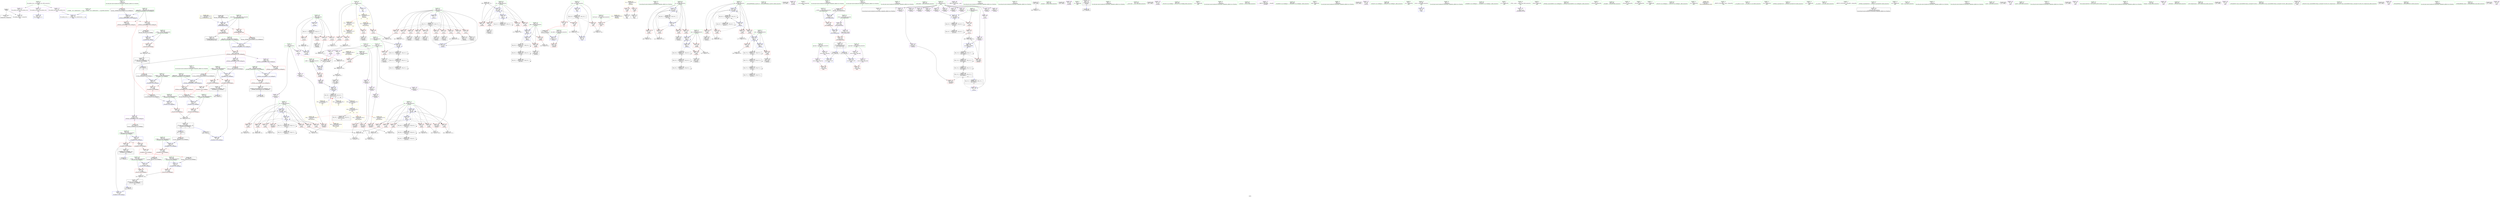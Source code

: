 digraph "SVFG" {
	label="SVFG";

	Node0x55e760abe330 [shape=record,color=grey,label="{NodeID: 0\nNullPtr}"];
	Node0x55e760abe330 -> Node0x55e760af19d0[style=solid];
	Node0x55e760abe330 -> Node0x55e760b01580[style=solid];
	Node0x55e760b58dc0 [shape=record,color=black,label="{NodeID: 692\n440 = PHI(191, )\n1st arg _ZNSt8ios_base4setfESt13_Ios_FmtflagsS0_ }"];
	Node0x55e760b58dc0 -> Node0x55e760b03080[style=solid];
	Node0x55e760b1d8d0 [shape=record,color=black,label="{NodeID: 526\nMR_91V_3 = PHI(MR_91V_4, MR_91V_2, )\npts\{552 \}\n}"];
	Node0x55e760b1d8d0 -> Node0x55e760b00f70[style=dashed];
	Node0x55e760b1d8d0 -> Node0x55e760b01040[style=dashed];
	Node0x55e760b1d8d0 -> Node0x55e760b01110[style=dashed];
	Node0x55e760b1d8d0 -> Node0x55e760b011e0[style=dashed];
	Node0x55e760b1d8d0 -> Node0x55e760b03e50[style=dashed];
	Node0x55e760b0bea0 [shape=record,color=grey,label="{NodeID: 443\n409 = Binary(408, 131, )\n}"];
	Node0x55e760b0bea0 -> Node0x55e760b02d40[style=solid];
	Node0x55e760b01110 [shape=record,color=red,label="{NodeID: 277\n584\<--551\n\<--i\n_Z4readPi\n}"];
	Node0x55e760b01110 -> Node0x55e760af7e90[style=solid];
	Node0x55e760af4da0 [shape=record,color=red,label="{NodeID: 194\n151\<--89\n\<--test\nmain\n|{<s0>14}}"];
	Node0x55e760af4da0:s0 -> Node0x55e760b57500[style=solid,color=red];
	Node0x55e760af1e70 [shape=record,color=black,label="{NodeID: 111\n102\<--99\ncall1\<--\nmain\n}"];
	Node0x55e760aefd50 [shape=record,color=green,label="{NodeID: 28\n249\<--1\n\<--dummyObj\nCan only get source location for instruction, argument, global var or function.}"];
	Node0x55e760b0e8a0 [shape=record,color=grey,label="{NodeID: 471\n266 = cmp(265, 267, )\n}"];
	Node0x55e760b02860 [shape=record,color=blue,label="{NodeID: 305\n238\<--131\nnpb\<--\n_Z5solvei\n}"];
	Node0x55e760b02860 -> Node0x55e760aff4a0[style=dashed];
	Node0x55e760b02860 -> Node0x55e760b025f0[style=dashed];
	Node0x55e760b02860 -> Node0x55e760b31fe0[style=dashed];
	Node0x55e760af6460 [shape=record,color=red,label="{NodeID: 222\n288\<--226\n\<--pk\n_Z5solvei\n}"];
	Node0x55e760af6460 -> Node0x55e760af6f20[style=solid];
	Node0x55e760af8030 [shape=record,color=purple,label="{NodeID: 139\n201\<--11\n\<--a\n_Z4readv\n|{<s0>16}}"];
	Node0x55e760af8030:s0 -> Node0x55e760b57880[style=solid,color=red];
	Node0x55e760af2880 [shape=record,color=green,label="{NodeID: 56\n117\<--118\n_ZNSolsEPFRSt8ios_baseS0_E\<--_ZNSolsEPFRSt8ios_baseS0_E_field_insensitive\n}"];
	Node0x55e760b56220 [shape=record,color=black,label="{NodeID: 665\n63 = PHI()\n}"];
	Node0x55e760b35bb0 [shape=record,color=yellow,style=double,label="{NodeID: 582\n18V_1 = ENCHI(MR_18V_0)\npts\{13 16 19 \}\nFun[_Z4readv]|{<s0>16}}"];
	Node0x55e760b35bb0:s0 -> Node0x55e760b1d3d0[style=dashed,color=red];
	Node0x55e760affb20 [shape=record,color=red,label="{NodeID: 250\n370\<--369\n\<--arrayidx52\n_Z5solvei\n}"];
	Node0x55e760affb20 -> Node0x55e760b0e5a0[style=solid];
	Node0x55e760af96f0 [shape=record,color=purple,label="{NodeID: 167\n562\<--39\n\<--.str.5\n_Z4readPi\n}"];
	Node0x55e760af4180 [shape=record,color=green,label="{NodeID: 84\n444\<--445\n__fmtfl.addr\<--__fmtfl.addr_field_insensitive\n_ZNSt8ios_base4setfESt13_Ios_FmtflagsS0_\n}"];
	Node0x55e760af4180 -> Node0x55e760afff30[style=solid];
	Node0x55e760af4180 -> Node0x55e760b03080[style=solid];
	Node0x55e760ae1a00 [shape=record,color=green,label="{NodeID: 1\n7\<--1\n__dso_handle\<--dummyObj\nGlob }"];
	Node0x55e760b58f00 [shape=record,color=black,label="{NodeID: 693\n441 = PHI(192, )\n2nd arg _ZNSt8ios_base4setfESt13_Ios_FmtflagsS0_ }"];
	Node0x55e760b58f00 -> Node0x55e760b03150[style=solid];
	Node0x55e760b0c020 [shape=record,color=grey,label="{NodeID: 444\n414 = Binary(413, 131, )\n}"];
	Node0x55e760b0c020 -> Node0x55e760b02e10[style=solid];
	Node0x55e760b011e0 [shape=record,color=red,label="{NodeID: 278\n589\<--551\n\<--i\n_Z4readPi\n}"];
	Node0x55e760b011e0 -> Node0x55e760b0cc20[style=solid];
	Node0x55e760af4e70 [shape=record,color=red,label="{NodeID: 195\n156\<--89\n\<--test\nmain\n}"];
	Node0x55e760af4e70 -> Node0x55e760b0cf20[style=solid];
	Node0x55e760af1f40 [shape=record,color=black,label="{NodeID: 112\n168\<--179\n_ZSt12setprecisioni_ret\<--\n_ZSt12setprecisioni\n|{<s0>5|<s1>8}}"];
	Node0x55e760af1f40:s0 -> Node0x55e760b562f0[style=solid,color=blue];
	Node0x55e760af1f40:s1 -> Node0x55e760b55df0[style=solid,color=blue];
	Node0x55e760aefe50 [shape=record,color=green,label="{NodeID: 29\n250\<--1\n\<--dummyObj\nCan only get source location for instruction, argument, global var or function.}"];
	Node0x55e760b0ea20 [shape=record,color=grey,label="{NodeID: 472\n261 = cmp(259, 260, )\n}"];
	Node0x55e760b02930 [shape=record,color=blue,label="{NodeID: 306\n240\<--131\nnpk\<--\n_Z5solvei\n}"];
	Node0x55e760b02930 -> Node0x55e760aff640[style=dashed];
	Node0x55e760b02930 -> Node0x55e760b026c0[style=dashed];
	Node0x55e760b02930 -> Node0x55e760b324e0[style=dashed];
	Node0x55e760af6530 [shape=record,color=red,label="{NodeID: 223\n309\<--226\n\<--pk\n_Z5solvei\n}"];
	Node0x55e760af6530 -> Node0x55e760b026c0[style=solid];
	Node0x55e760af8100 [shape=record,color=purple,label="{NodeID: 140\n317\<--11\narrayidx24\<--a\n_Z5solvei\n}"];
	Node0x55e760af8100 -> Node0x55e760aff710[style=solid];
	Node0x55e760af2980 [shape=record,color=green,label="{NodeID: 57\n128\<--129\n_ZNSirsERi\<--_ZNSirsERi_field_insensitive\n}"];
	Node0x55e760b562f0 [shape=record,color=black,label="{NodeID: 666\n103 = PHI(168, )\n}"];
	Node0x55e760b562f0 -> Node0x55e760b01750[style=solid];
	Node0x55e760affbf0 [shape=record,color=red,label="{NodeID: 251\n376\<--375\n\<--\n_Z5solvei\n}"];
	Node0x55e760affbf0 -> Node0x55e760b0c1a0[style=solid];
	Node0x55e760af97c0 [shape=record,color=purple,label="{NodeID: 168\n144\<--41\n\<--__PRETTY_FUNCTION__.main\nmain\n}"];
	Node0x55e760af4250 [shape=record,color=green,label="{NodeID: 85\n446\<--447\n__mask.addr\<--__mask.addr_field_insensitive\n_ZNSt8ios_base4setfESt13_Ios_FmtflagsS0_\n}"];
	Node0x55e760af4250 -> Node0x55e760b00000[style=solid];
	Node0x55e760af4250 -> Node0x55e760b000d0[style=solid];
	Node0x55e760af4250 -> Node0x55e760b03150[style=solid];
	Node0x55e760ae4600 [shape=record,color=green,label="{NodeID: 2\n9\<--1\n\<--dummyObj\nCan only get source location for instruction, argument, global var or function.}"];
	Node0x55e760b0c1a0 [shape=record,color=grey,label="{NodeID: 445\n390 = Binary(389, 376, )\n}"];
	Node0x55e760b0c1a0 -> Node0x55e760b02a00[style=solid];
	Node0x55e760b012b0 [shape=record,color=blue,label="{NodeID: 279\n8\<--9\nn\<--\nGlob }"];
	Node0x55e760b012b0 -> Node0x55e760b353a0[style=dashed];
	Node0x55e760af4f40 [shape=record,color=red,label="{NodeID: 196\n110\<--109\n\<--coerce.dive3\nmain\n}"];
	Node0x55e760af2010 [shape=record,color=black,label="{NodeID: 113\n184\<--195\n_ZSt5fixedRSt8ios_base_ret\<--\n_ZSt5fixedRSt8ios_base\n}"];
	Node0x55e760aeff50 [shape=record,color=green,label="{NodeID: 30\n251\<--1\n\<--dummyObj\nCan only get source location for instruction, argument, global var or function.}"];
	Node0x55e760b0eba0 [shape=record,color=grey,label="{NodeID: 473\n558 = cmp(555, 131, )\n}"];
	Node0x55e760b02a00 [shape=record,color=blue,label="{NodeID: 307\n388\<--390\narrayidx63\<--add64\n_Z5solvei\n}"];
	Node0x55e760b02a00 -> Node0x55e760b2f2e0[style=dashed];
	Node0x55e760af6600 [shape=record,color=red,label="{NodeID: 224\n403\<--226\n\<--pk\n_Z5solvei\n}"];
	Node0x55e760af6600 -> Node0x55e760b0bba0[style=solid];
	Node0x55e760af81d0 [shape=record,color=purple,label="{NodeID: 141\n349\<--11\narrayidx41\<--a\n_Z5solvei\n}"];
	Node0x55e760af81d0 -> Node0x55e760aff980[style=solid];
	Node0x55e760af2a80 [shape=record,color=green,label="{NodeID: 58\n138\<--139\n_Z4readv\<--_Z4readv_field_insensitive\n}"];
	Node0x55e760b564f0 [shape=record,color=black,label="{NodeID: 667\n429 = PHI()\n}"];
	Node0x55e760affcc0 [shape=record,color=red,label="{NodeID: 252\n389\<--388\n\<--arrayidx63\n_Z5solvei\n}"];
	Node0x55e760affcc0 -> Node0x55e760b0c1a0[style=solid];
	Node0x55e760af9890 [shape=record,color=purple,label="{NodeID: 169\n554\<--43\n\<--.str.6\n_Z4readPi\n}"];
	Node0x55e760af4320 [shape=record,color=green,label="{NodeID: 86\n448\<--449\n__old\<--__old_field_insensitive\n_ZNSt8ios_base4setfESt13_Ios_FmtflagsS0_\n}"];
	Node0x55e760af4320 -> Node0x55e760b001a0[style=solid];
	Node0x55e760af4320 -> Node0x55e760b03220[style=solid];
	Node0x55e760ae6b20 [shape=record,color=green,label="{NodeID: 3\n24\<--1\n.str\<--dummyObj\nGlob }"];
	Node0x55e760b0c320 [shape=record,color=grey,label="{NodeID: 446\n338 = Binary(336, 337, )\n}"];
	Node0x55e760b0c320 -> Node0x55e760b0dca0[style=solid];
	Node0x55e760b01380 [shape=record,color=blue,label="{NodeID: 280\n617\<--52\nllvm.global_ctors_0\<--\nGlob }"];
	Node0x55e760af5010 [shape=record,color=red,label="{NodeID: 197\n124\<--123\n\<--coerce.dive9\nmain\n}"];
	Node0x55e760af6c20 [shape=record,color=black,label="{NodeID: 114\n200\<--210\n_Z4readv_ret\<--\n_Z4readv\n|{<s0>12}}"];
	Node0x55e760af6c20:s0 -> Node0x55e760b53ef0[style=solid,color=blue];
	Node0x55e760af0050 [shape=record,color=green,label="{NodeID: 31\n256\<--1\n\<--dummyObj\nCan only get source location for instruction, argument, global var or function.}"];
	Node0x55e760b0ed20 [shape=record,color=grey,label="{NodeID: 474\n572 = cmp(570, 571, )\n}"];
	Node0x55e760b02ad0 [shape=record,color=blue,label="{NodeID: 308\n232\<--394\ndb\<--inc\n_Z5solvei\n}"];
	Node0x55e760b02ad0 -> Node0x55e760afec80[style=dashed];
	Node0x55e760b02ad0 -> Node0x55e760afed50[style=dashed];
	Node0x55e760b02ad0 -> Node0x55e760afee20[style=dashed];
	Node0x55e760b02ad0 -> Node0x55e760afeef0[style=dashed];
	Node0x55e760b02ad0 -> Node0x55e760afefc0[style=dashed];
	Node0x55e760b02ad0 -> Node0x55e760aff090[style=dashed];
	Node0x55e760b02ad0 -> Node0x55e760b02380[style=dashed];
	Node0x55e760b02ad0 -> Node0x55e760b02ad0[style=dashed];
	Node0x55e760b02ad0 -> Node0x55e760b2a9d0[style=dashed];
	Node0x55e760af66d0 [shape=record,color=red,label="{NodeID: 225\n375\<--228\n\<--dv\n_Z5solvei\n}"];
	Node0x55e760af66d0 -> Node0x55e760affbf0[style=solid];
	Node0x55e760af82a0 [shape=record,color=purple,label="{NodeID: 142\n205\<--14\n\<--b\n_Z4readv\n|{<s0>17}}"];
	Node0x55e760af82a0:s0 -> Node0x55e760b57880[style=solid,color=red];
	Node0x55e760af2b80 [shape=record,color=green,label="{NodeID: 59\n147\<--148\n__assert_fail\<--__assert_fail_field_insensitive\n}"];
	Node0x55e760b565c0 [shape=record,color=black,label="{NodeID: 668\n432 = PHI()\n}"];
	Node0x55e760affd90 [shape=record,color=red,label="{NodeID: 253\n428\<--427\n\<--arrayidx84\n_Z5solvei\n}"];
	Node0x55e760af9960 [shape=record,color=purple,label="{NodeID: 170\n561\<--45\n\<--.str.7\n_Z4readPi\n}"];
	Node0x55e760af43f0 [shape=record,color=green,label="{NodeID: 87\n459\<--460\n_ZStcoSt13_Ios_Fmtflags\<--_ZStcoSt13_Ios_Fmtflags_field_insensitive\n}"];
	Node0x55e760ad2a00 [shape=record,color=green,label="{NodeID: 4\n26\<--1\n.str.1\<--dummyObj\nGlob }"];
	Node0x55e760b0c4a0 [shape=record,color=grey,label="{NodeID: 447\n578 = Binary(576, 577, )\n}"];
	Node0x55e760b0c4a0 -> Node0x55e760b0c920[style=solid];
	Node0x55e760b01480 [shape=record,color=blue,label="{NodeID: 281\n618\<--53\nllvm.global_ctors_1\<--_GLOBAL__sub_I_iakudryashov_1_1.cpp\nGlob }"];
	Node0x55e760af50e0 [shape=record,color=red,label="{NodeID: 198\n176\<--172\n\<--__n.addr\n_ZSt12setprecisioni\n}"];
	Node0x55e760af50e0 -> Node0x55e760b01b60[style=solid];
	Node0x55e760af6cb0 [shape=record,color=black,label="{NodeID: 115\n280\<--279\nidxprom\<--\n_Z5solvei\n}"];
	Node0x55e760af0150 [shape=record,color=green,label="{NodeID: 32\n267\<--1\n\<--dummyObj\nCan only get source location for instruction, argument, global var or function.}"];
	Node0x55e760b0eea0 [shape=record,color=grey,label="{NodeID: 475\n135 = cmp(133, 134, )\n}"];
	Node0x55e760b02ba0 [shape=record,color=blue,label="{NodeID: 309\n230\<--399\nda\<--inc66\n_Z5solvei\n}"];
	Node0x55e760b02ba0 -> Node0x55e760af67a0[style=dashed];
	Node0x55e760b02ba0 -> Node0x55e760af6870[style=dashed];
	Node0x55e760b02ba0 -> Node0x55e760af6940[style=dashed];
	Node0x55e760b02ba0 -> Node0x55e760af6a10[style=dashed];
	Node0x55e760b02ba0 -> Node0x55e760af6ae0[style=dashed];
	Node0x55e760b02ba0 -> Node0x55e760afebf0[style=dashed];
	Node0x55e760b02ba0 -> Node0x55e760b022b0[style=dashed];
	Node0x55e760b02ba0 -> Node0x55e760b02ba0[style=dashed];
	Node0x55e760b02ba0 -> Node0x55e760b22cd0[style=dashed];
	Node0x55e760af67a0 [shape=record,color=red,label="{NodeID: 226\n294\<--230\n\<--da\n_Z5solvei\n}"];
	Node0x55e760af67a0 -> Node0x55e760b0e120[style=solid];
	Node0x55e760af8370 [shape=record,color=purple,label="{NodeID: 143\n328\<--14\narrayidx29\<--b\n_Z5solvei\n}"];
	Node0x55e760af8370 -> Node0x55e760aff7e0[style=solid];
	Node0x55e760af2c80 [shape=record,color=green,label="{NodeID: 60\n153\<--154\n_Z5solvei\<--_Z5solvei_field_insensitive\n}"];
	Node0x55e760b56690 [shape=record,color=black,label="{NodeID: 669\n190 = PHI(438, )\n}"];
	Node0x55e760affe60 [shape=record,color=red,label="{NodeID: 254\n453\<--442\nthis1\<--this.addr\n_ZNSt8ios_base4setfESt13_Ios_FmtflagsS0_\n}"];
	Node0x55e760affe60 -> Node0x55e760afa3b0[style=solid];
	Node0x55e760affe60 -> Node0x55e760afa480[style=solid];
	Node0x55e760affe60 -> Node0x55e760afa550[style=solid];
	Node0x55e760af9a30 [shape=record,color=purple,label="{NodeID: 171\n563\<--47\n\<--__PRETTY_FUNCTION__._Z4readPi\n_Z4readPi\n}"];
	Node0x55e760af44f0 [shape=record,color=green,label="{NodeID: 88\n463\<--464\n_ZStaNRSt13_Ios_FmtflagsS_\<--_ZStaNRSt13_Ios_FmtflagsS__field_insensitive\n}"];
	Node0x55e760acb310 [shape=record,color=green,label="{NodeID: 5\n28\<--1\nstdin\<--dummyObj\nGlob }"];
	Node0x55e760b0c620 [shape=record,color=grey,label="{NodeID: 448\n576 = Binary(575, 131, )\n}"];
	Node0x55e760b0c620 -> Node0x55e760b0c4a0[style=solid];
	Node0x55e760b01580 [shape=record,color=blue, style = dotted,label="{NodeID: 282\n619\<--3\nllvm.global_ctors_2\<--dummyVal\nGlob }"];
	Node0x55e760af51b0 [shape=record,color=red,label="{NodeID: 199\n179\<--178\n\<--coerce.dive\n_ZSt12setprecisioni\n}"];
	Node0x55e760af51b0 -> Node0x55e760af1f40[style=solid];
	Node0x55e760af6d80 [shape=record,color=black,label="{NodeID: 116\n283\<--282\nidxprom10\<--\n_Z5solvei\n}"];
	Node0x55e760af0250 [shape=record,color=green,label="{NodeID: 33\n499\<--1\n\<--dummyObj\nCan only get source location for instruction, argument, global var or function.}"];
	Node0x55e760b0f020 [shape=record,color=grey,label="{NodeID: 476\n581 = cmp(580, 92, )\n}"];
	Node0x55e760b0f020 -> Node0x55e760af7dc0[style=solid];
	Node0x55e760b02c70 [shape=record,color=blue,label="{NodeID: 310\n226\<--404\npk\<--inc69\n_Z5solvei\n}"];
	Node0x55e760b02c70 -> Node0x55e760af6390[style=dashed];
	Node0x55e760b02c70 -> Node0x55e760af6460[style=dashed];
	Node0x55e760b02c70 -> Node0x55e760af6530[style=dashed];
	Node0x55e760b02c70 -> Node0x55e760af6600[style=dashed];
	Node0x55e760b02c70 -> Node0x55e760b02c70[style=dashed];
	Node0x55e760b02c70 -> Node0x55e760b222d0[style=dashed];
	Node0x55e760af6870 [shape=record,color=red,label="{NodeID: 227\n314\<--230\n\<--da\n_Z5solvei\n}"];
	Node0x55e760af6870 -> Node0x55e760b0d9a0[style=solid];
	Node0x55e760af8440 [shape=record,color=purple,label="{NodeID: 144\n358\<--14\narrayidx46\<--b\n_Z5solvei\n}"];
	Node0x55e760af8440 -> Node0x55e760affa50[style=solid];
	Node0x55e760af2d80 [shape=record,color=green,label="{NodeID: 61\n170\<--171\nretval\<--retval_field_insensitive\n_ZSt12setprecisioni\n}"];
	Node0x55e760af2d80 -> Node0x55e760afa210[style=solid];
	Node0x55e760af2d80 -> Node0x55e760afa2e0[style=solid];
	Node0x55e760b567a0 [shape=record,color=black,label="{NodeID: 670\n245 = PHI()\n}"];
	Node0x55e760afff30 [shape=record,color=red,label="{NodeID: 255\n465\<--444\n\<--__fmtfl.addr\n_ZNSt8ios_base4setfESt13_Ios_FmtflagsS0_\n|{<s0>25}}"];
	Node0x55e760afff30:s0 -> Node0x55e760b58020[style=solid,color=red];
	Node0x55e760af9b00 [shape=record,color=purple,label="{NodeID: 172\n244\<--49\n\<--.str.8\n_Z5solvei\n}"];
	Node0x55e760af45f0 [shape=record,color=green,label="{NodeID: 89\n468\<--469\n_ZStanSt13_Ios_FmtflagsS_\<--_ZStanSt13_Ios_FmtflagsS__field_insensitive\n}"];
	Node0x55e760aee340 [shape=record,color=green,label="{NodeID: 6\n29\<--1\n.str.2\<--dummyObj\nGlob }"];
	Node0x55e760b2f2e0 [shape=record,color=black,label="{NodeID: 532\nMR_12V_8 = PHI(MR_12V_9, MR_12V_7, )\npts\{230000 \}\n}"];
	Node0x55e760b2f2e0 -> Node0x55e760affbf0[style=dashed];
	Node0x55e760b2f2e0 -> Node0x55e760affcc0[style=dashed];
	Node0x55e760b2f2e0 -> Node0x55e760b02a00[style=dashed];
	Node0x55e760b2f2e0 -> Node0x55e760b2c2d0[style=dashed];
	Node0x55e760b2f2e0 -> Node0x55e760b2f2e0[style=dashed];
	Node0x55e760b0c7a0 [shape=record,color=grey,label="{NodeID: 449\n580 = Binary(574, 579, )\n}"];
	Node0x55e760b0c7a0 -> Node0x55e760b0f020[style=solid];
	Node0x55e760b01680 [shape=record,color=blue,label="{NodeID: 283\n81\<--92\nretval\<--\nmain\n}"];
	Node0x55e760af5280 [shape=record,color=red,label="{NodeID: 200\n189\<--186\n\<--__base.addr\n_ZSt5fixedRSt8ios_base\n|{<s0>15}}"];
	Node0x55e760af5280:s0 -> Node0x55e760b58b90[style=solid,color=red];
	Node0x55e760af6e50 [shape=record,color=black,label="{NodeID: 117\n286\<--285\nidxprom12\<--\n_Z5solvei\n}"];
	Node0x55e760af0350 [shape=record,color=green,label="{NodeID: 34\n565\<--1\n\<--dummyObj\nCan only get source location for instruction, argument, global var or function.}"];
	Node0x55e760b1dbe0 [shape=record,color=black,label="{NodeID: 477\nMR_37V_3 = PHI(MR_37V_4, MR_37V_2, )\npts\{221 \}\n}"];
	Node0x55e760b1dbe0 -> Node0x55e760af54f0[style=dashed];
	Node0x55e760b1dbe0 -> Node0x55e760af55c0[style=dashed];
	Node0x55e760b1dbe0 -> Node0x55e760af5690[style=dashed];
	Node0x55e760b1dbe0 -> Node0x55e760af5760[style=dashed];
	Node0x55e760b1dbe0 -> Node0x55e760af5830[style=dashed];
	Node0x55e760b1dbe0 -> Node0x55e760af5900[style=dashed];
	Node0x55e760b1dbe0 -> Node0x55e760af59d0[style=dashed];
	Node0x55e760b1dbe0 -> Node0x55e760af5aa0[style=dashed];
	Node0x55e760b1dbe0 -> Node0x55e760af5b70[style=dashed];
	Node0x55e760b1dbe0 -> Node0x55e760af5c40[style=dashed];
	Node0x55e760b1dbe0 -> Node0x55e760b02ee0[style=dashed];
	Node0x55e760b02d40 [shape=record,color=blue,label="{NodeID: 311\n224\<--409\npb\<--inc72\n_Z5solvei\n}"];
	Node0x55e760b02d40 -> Node0x55e760af6050[style=dashed];
	Node0x55e760b02d40 -> Node0x55e760af6120[style=dashed];
	Node0x55e760b02d40 -> Node0x55e760af61f0[style=dashed];
	Node0x55e760b02d40 -> Node0x55e760af62c0[style=dashed];
	Node0x55e760b02d40 -> Node0x55e760b02040[style=dashed];
	Node0x55e760b02d40 -> Node0x55e760b02d40[style=dashed];
	Node0x55e760b02d40 -> Node0x55e760b1e1d0[style=dashed];
	Node0x55e760af6940 [shape=record,color=red,label="{NodeID: 228\n336\<--230\n\<--da\n_Z5solvei\n}"];
	Node0x55e760af6940 -> Node0x55e760b0c320[style=solid];
	Node0x55e760af8510 [shape=record,color=purple,label="{NodeID: 145\n207\<--17\n\<--k\n_Z4readv\n|{<s0>18}}"];
	Node0x55e760af8510:s0 -> Node0x55e760b57880[style=solid,color=red];
	Node0x55e760af2e50 [shape=record,color=green,label="{NodeID: 62\n172\<--173\n__n.addr\<--__n.addr_field_insensitive\n_ZSt12setprecisioni\n}"];
	Node0x55e760af2e50 -> Node0x55e760af50e0[style=solid];
	Node0x55e760af2e50 -> Node0x55e760b01a90[style=solid];
	Node0x55e760b56870 [shape=record,color=black,label="{NodeID: 671\n458 = PHI(492, )\n|{<s0>24}}"];
	Node0x55e760b56870:s0 -> Node0x55e760b57f10[style=solid,color=red];
	Node0x55e760b00000 [shape=record,color=red,label="{NodeID: 256\n457\<--446\n\<--__mask.addr\n_ZNSt8ios_base4setfESt13_Ios_FmtflagsS0_\n|{<s0>23}}"];
	Node0x55e760b00000:s0 -> Node0x55e760b57ad0[style=solid,color=red];
	Node0x55e760af9bd0 [shape=record,color=purple,label="{NodeID: 173\n617\<--51\nllvm.global_ctors_0\<--llvm.global_ctors\nGlob }"];
	Node0x55e760af9bd0 -> Node0x55e760b01380[style=solid];
	Node0x55e760af46f0 [shape=record,color=green,label="{NodeID: 90\n472\<--473\n_ZStoRRSt13_Ios_FmtflagsS_\<--_ZStoRRSt13_Ios_FmtflagsS__field_insensitive\n}"];
	Node0x55e760aee3d0 [shape=record,color=green,label="{NodeID: 7\n31\<--1\n.str.3\<--dummyObj\nGlob }"];
	Node0x55e760b0c920 [shape=record,color=grey,label="{NodeID: 450\n579 = Binary(131, 578, )\n}"];
	Node0x55e760b0c920 -> Node0x55e760b0c7a0[style=solid];
	Node0x55e760b01750 [shape=record,color=blue,label="{NodeID: 284\n107\<--103\ncoerce.dive\<--call2\nmain\n}"];
	Node0x55e760b01750 -> Node0x55e760af4f40[style=dashed];
	Node0x55e760af5350 [shape=record,color=red,label="{NodeID: 201\n195\<--186\n\<--__base.addr\n_ZSt5fixedRSt8ios_base\n}"];
	Node0x55e760af5350 -> Node0x55e760af2010[style=solid];
	Node0x55e760af6f20 [shape=record,color=black,label="{NodeID: 118\n289\<--288\nidxprom14\<--\n_Z5solvei\n}"];
	Node0x55e760af0450 [shape=record,color=green,label="{NodeID: 35\n4\<--6\n_ZStL8__ioinit\<--_ZStL8__ioinit_field_insensitive\nGlob }"];
	Node0x55e760af0450 -> Node0x55e760af7f60[style=solid];
	Node0x55e760b1dcd0 [shape=record,color=black,label="{NodeID: 478\nMR_39V_2 = PHI(MR_39V_4, MR_39V_1, )\npts\{223 \}\n}"];
	Node0x55e760b1dcd0 -> Node0x55e760b01f70[style=dashed];
	Node0x55e760b02e10 [shape=record,color=blue,label="{NodeID: 312\n222\<--414\npa\<--inc75\n_Z5solvei\n}"];
	Node0x55e760b02e10 -> Node0x55e760af5d10[style=dashed];
	Node0x55e760b02e10 -> Node0x55e760af5de0[style=dashed];
	Node0x55e760b02e10 -> Node0x55e760af5eb0[style=dashed];
	Node0x55e760b02e10 -> Node0x55e760af5f80[style=dashed];
	Node0x55e760b02e10 -> Node0x55e760b02e10[style=dashed];
	Node0x55e760b02e10 -> Node0x55e760b1dcd0[style=dashed];
	Node0x55e760af6a10 [shape=record,color=red,label="{NodeID: 229\n346\<--230\n\<--da\n_Z5solvei\n}"];
	Node0x55e760af6a10 -> Node0x55e760b0d820[style=solid];
	Node0x55e760af85e0 [shape=record,color=purple,label="{NodeID: 146\n341\<--17\narrayidx36\<--k\n_Z5solvei\n}"];
	Node0x55e760af85e0 -> Node0x55e760aff8b0[style=solid];
	Node0x55e760af2f20 [shape=record,color=green,label="{NodeID: 63\n186\<--187\n__base.addr\<--__base.addr_field_insensitive\n_ZSt5fixedRSt8ios_base\n}"];
	Node0x55e760af2f20 -> Node0x55e760af5280[style=solid];
	Node0x55e760af2f20 -> Node0x55e760af5350[style=solid];
	Node0x55e760af2f20 -> Node0x55e760b01c30[style=solid];
	Node0x55e760b56a70 [shape=record,color=black,label="{NodeID: 672\n462 = PHI(476, )\n}"];
	Node0x55e760b000d0 [shape=record,color=red,label="{NodeID: 257\n466\<--446\n\<--__mask.addr\n_ZNSt8ios_base4setfESt13_Ios_FmtflagsS0_\n|{<s0>25}}"];
	Node0x55e760b000d0:s0 -> Node0x55e760b58200[style=solid,color=red];
	Node0x55e760af9cd0 [shape=record,color=purple,label="{NodeID: 174\n618\<--51\nllvm.global_ctors_1\<--llvm.global_ctors\nGlob }"];
	Node0x55e760af9cd0 -> Node0x55e760b01480[style=solid];
	Node0x55e760af47f0 [shape=record,color=green,label="{NodeID: 91\n479\<--480\n__a.addr\<--__a.addr_field_insensitive\n_ZStaNRSt13_Ios_FmtflagsS_\n}"];
	Node0x55e760af47f0 -> Node0x55e760b00340[style=solid];
	Node0x55e760af47f0 -> Node0x55e760b00410[style=solid];
	Node0x55e760af47f0 -> Node0x55e760b032f0[style=solid];
	Node0x55e760aeec30 [shape=record,color=green,label="{NodeID: 8\n33\<--1\nstdout\<--dummyObj\nGlob }"];
	Node0x55e760b2fce0 [shape=record,color=black,label="{NodeID: 534\nMR_10V_3 = PHI(MR_10V_4, MR_10V_2, )\npts\{90 \}\n}"];
	Node0x55e760b2fce0 -> Node0x55e760af4cd0[style=dashed];
	Node0x55e760b2fce0 -> Node0x55e760af4da0[style=dashed];
	Node0x55e760b2fce0 -> Node0x55e760af4e70[style=dashed];
	Node0x55e760b2fce0 -> Node0x55e760b019c0[style=dashed];
	Node0x55e760b0caa0 [shape=record,color=grey,label="{NodeID: 451\n303 = Binary(302, 131, )\n}"];
	Node0x55e760b0caa0 -> Node0x55e760b02450[style=solid];
	Node0x55e760b01820 [shape=record,color=blue,label="{NodeID: 285\n121\<--119\ncoerce.dive8\<--call7\nmain\n}"];
	Node0x55e760b01820 -> Node0x55e760af5010[style=dashed];
	Node0x55e760af5420 [shape=record,color=red,label="{NodeID: 202\n243\<--218\n\<--test.addr\n_Z5solvei\n}"];
	Node0x55e760af6ff0 [shape=record,color=black,label="{NodeID: 119\n316\<--315\nidxprom23\<--\n_Z5solvei\n}"];
	Node0x55e760af0550 [shape=record,color=green,label="{NodeID: 36\n8\<--10\nn\<--n_field_insensitive\nGlob }"];
	Node0x55e760af0550 -> Node0x55e760afa6f0[style=solid];
	Node0x55e760af0550 -> Node0x55e760afa7c0[style=solid];
	Node0x55e760af0550 -> Node0x55e760afa890[style=solid];
	Node0x55e760af0550 -> Node0x55e760afa960[style=solid];
	Node0x55e760af0550 -> Node0x55e760b012b0[style=solid];
	Node0x55e760b1e1d0 [shape=record,color=black,label="{NodeID: 479\nMR_41V_2 = PHI(MR_41V_3, MR_41V_1, )\npts\{225 \}\n}"];
	Node0x55e760b1e1d0 -> Node0x55e760b02040[style=dashed];
	Node0x55e760b1e1d0 -> Node0x55e760b1e1d0[style=dashed];
	Node0x55e760b02ee0 [shape=record,color=blue,label="{NodeID: 313\n220\<--419\ni\<--inc78\n_Z5solvei\n}"];
	Node0x55e760b02ee0 -> Node0x55e760b1dbe0[style=dashed];
	Node0x55e760af6ae0 [shape=record,color=red,label="{NodeID: 230\n364\<--230\n\<--da\n_Z5solvei\n}"];
	Node0x55e760af6ae0 -> Node0x55e760b0ba20[style=solid];
	Node0x55e760af86b0 [shape=record,color=purple,label="{NodeID: 147\n369\<--17\narrayidx52\<--k\n_Z5solvei\n}"];
	Node0x55e760af86b0 -> Node0x55e760affb20[style=solid];
	Node0x55e760af2ff0 [shape=record,color=green,label="{NodeID: 64\n193\<--194\n_ZNSt8ios_base4setfESt13_Ios_FmtflagsS0_\<--_ZNSt8ios_base4setfESt13_Ios_FmtflagsS0__field_insensitive\n}"];
	Node0x55e760b56b80 [shape=record,color=black,label="{NodeID: 673\n467 = PHI(519, )\n|{<s0>26}}"];
	Node0x55e760b56b80:s0 -> Node0x55e760b572f0[style=solid,color=red];
	Node0x55e760b001a0 [shape=record,color=red,label="{NodeID: 258\n474\<--448\n\<--__old\n_ZNSt8ios_base4setfESt13_Ios_FmtflagsS0_\n}"];
	Node0x55e760b001a0 -> Node0x55e760af78e0[style=solid];
	Node0x55e760af9dd0 [shape=record,color=purple,label="{NodeID: 175\n619\<--51\nllvm.global_ctors_2\<--llvm.global_ctors\nGlob }"];
	Node0x55e760af9dd0 -> Node0x55e760b01580[style=solid];
	Node0x55e760af48c0 [shape=record,color=green,label="{NodeID: 92\n481\<--482\n__b.addr\<--__b.addr_field_insensitive\n_ZStaNRSt13_Ios_FmtflagsS_\n}"];
	Node0x55e760af48c0 -> Node0x55e760b004e0[style=solid];
	Node0x55e760af48c0 -> Node0x55e760b033c0[style=solid];
	Node0x55e760aeecc0 [shape=record,color=green,label="{NodeID: 9\n34\<--1\n_ZSt4cout\<--dummyObj\nGlob }"];
	Node0x55e760b301e0 [shape=record,color=black,label="{NodeID: 535\nMR_12V_2 = PHI(MR_12V_3, MR_12V_1, )\npts\{230000 \}\n|{<s0>14}}"];
	Node0x55e760b301e0:s0 -> Node0x55e760b01dd0[style=dashed,color=red];
	Node0x55e760b0cc20 [shape=record,color=grey,label="{NodeID: 452\n590 = Binary(589, 131, )\n}"];
	Node0x55e760b0cc20 -> Node0x55e760b03e50[style=solid];
	Node0x55e760b018f0 [shape=record,color=blue,label="{NodeID: 286\n89\<--131\ntest\<--\nmain\n}"];
	Node0x55e760b018f0 -> Node0x55e760b2fce0[style=dashed];
	Node0x55e760af54f0 [shape=record,color=red,label="{NodeID: 203\n259\<--220\n\<--i\n_Z5solvei\n}"];
	Node0x55e760af54f0 -> Node0x55e760b0ea20[style=solid];
	Node0x55e760af70c0 [shape=record,color=black,label="{NodeID: 120\n327\<--326\nidxprom28\<--\n_Z5solvei\n}"];
	Node0x55e760af0650 [shape=record,color=green,label="{NodeID: 37\n11\<--13\na\<--a_field_insensitive\nGlob }"];
	Node0x55e760af0650 -> Node0x55e760af8030[style=solid];
	Node0x55e760af0650 -> Node0x55e760af8100[style=solid];
	Node0x55e760af0650 -> Node0x55e760af81d0[style=solid];
	Node0x55e760b1e6d0 [shape=record,color=black,label="{NodeID: 480\nMR_43V_2 = PHI(MR_43V_3, MR_43V_1, )\npts\{227 \}\n}"];
	Node0x55e760b1e6d0 -> Node0x55e760b1e6d0[style=dashed];
	Node0x55e760b1e6d0 -> Node0x55e760b222d0[style=dashed];
	Node0x55e760b02fb0 [shape=record,color=blue,label="{NodeID: 314\n442\<--439\nthis.addr\<--this\n_ZNSt8ios_base4setfESt13_Ios_FmtflagsS0_\n}"];
	Node0x55e760b02fb0 -> Node0x55e760affe60[style=dashed];
	Node0x55e760afebf0 [shape=record,color=red,label="{NodeID: 231\n398\<--230\n\<--da\n_Z5solvei\n}"];
	Node0x55e760afebf0 -> Node0x55e760b0b8a0[style=solid];
	Node0x55e760af8780 [shape=record,color=purple,label="{NodeID: 148\n254\<--20\n\<--d\n_Z5solvei\n}"];
	Node0x55e760af8780 -> Node0x55e760b01dd0[style=solid];
	Node0x55e760af30f0 [shape=record,color=green,label="{NodeID: 65\n203\<--204\n_Z4readPi\<--_Z4readPi_field_insensitive\n}"];
	Node0x55e760b56cf0 [shape=record,color=black,label="{NodeID: 674\n471 = PHI(501, )\n}"];
	Node0x55e760b00270 [shape=record,color=red,label="{NodeID: 259\n455\<--454\n\<--_M_flags\n_ZNSt8ios_base4setfESt13_Ios_FmtflagsS0_\n}"];
	Node0x55e760b00270 -> Node0x55e760b03220[style=solid];
	Node0x55e760af9ed0 [shape=record,color=purple,label="{NodeID: 176\n107\<--83\ncoerce.dive\<--agg.tmp\nmain\n}"];
	Node0x55e760af9ed0 -> Node0x55e760b01750[style=solid];
	Node0x55e760af4990 [shape=record,color=green,label="{NodeID: 93\n494\<--495\n__a.addr\<--__a.addr_field_insensitive\n_ZStcoSt13_Ios_Fmtflags\n}"];
	Node0x55e760af4990 -> Node0x55e760b00680[style=solid];
	Node0x55e760af4990 -> Node0x55e760b03560[style=solid];
	Node0x55e760aeed50 [shape=record,color=green,label="{NodeID: 10\n35\<--1\n_ZSt4cerr\<--dummyObj\nGlob }"];
	Node0x55e760b306e0 [shape=record,color=black,label="{NodeID: 536\nMR_18V_2 = PHI(MR_18V_3, MR_18V_1, )\npts\{13 16 19 \}\n|{<s0>12}}"];
	Node0x55e760b306e0:s0 -> Node0x55e760b35bb0[style=dashed,color=red];
	Node0x55e760b0cda0 [shape=record,color=grey,label="{NodeID: 453\n419 = Binary(418, 131, )\n}"];
	Node0x55e760b0cda0 -> Node0x55e760b02ee0[style=solid];
	Node0x55e760b019c0 [shape=record,color=blue,label="{NodeID: 287\n89\<--157\ntest\<--inc\nmain\n}"];
	Node0x55e760b019c0 -> Node0x55e760b2fce0[style=dashed];
	Node0x55e760af55c0 [shape=record,color=red,label="{NodeID: 204\n279\<--220\n\<--i\n_Z5solvei\n}"];
	Node0x55e760af55c0 -> Node0x55e760af6cb0[style=solid];
	Node0x55e760af7190 [shape=record,color=black,label="{NodeID: 121\n340\<--339\nidxprom35\<--\n_Z5solvei\n}"];
	Node0x55e760af0750 [shape=record,color=green,label="{NodeID: 38\n14\<--16\nb\<--b_field_insensitive\nGlob }"];
	Node0x55e760af0750 -> Node0x55e760af82a0[style=solid];
	Node0x55e760af0750 -> Node0x55e760af8370[style=solid];
	Node0x55e760af0750 -> Node0x55e760af8440[style=solid];
	Node0x55e760b1ebd0 [shape=record,color=black,label="{NodeID: 481\nMR_45V_2 = PHI(MR_45V_3, MR_45V_1, )\npts\{229 \}\n}"];
	Node0x55e760b1ebd0 -> Node0x55e760b1ebd0[style=dashed];
	Node0x55e760b1ebd0 -> Node0x55e760b227d0[style=dashed];
	Node0x55e760b03080 [shape=record,color=blue,label="{NodeID: 315\n444\<--440\n__fmtfl.addr\<--__fmtfl\n_ZNSt8ios_base4setfESt13_Ios_FmtflagsS0_\n}"];
	Node0x55e760b03080 -> Node0x55e760afff30[style=dashed];
	Node0x55e760afec80 [shape=record,color=red,label="{NodeID: 232\n299\<--232\n\<--db\n_Z5solvei\n}"];
	Node0x55e760afec80 -> Node0x55e760b0de20[style=solid];
	Node0x55e760af8850 [shape=record,color=purple,label="{NodeID: 149\n281\<--20\narrayidx\<--d\n_Z5solvei\n}"];
	Node0x55e760af31f0 [shape=record,color=green,label="{NodeID: 66\n218\<--219\ntest.addr\<--test.addr_field_insensitive\n_Z5solvei\n}"];
	Node0x55e760af31f0 -> Node0x55e760af5420[style=solid];
	Node0x55e760af31f0 -> Node0x55e760b01d00[style=solid];
	Node0x55e760b56e00 [shape=record,color=black,label="{NodeID: 675\n488 = PHI(519, )\n}"];
	Node0x55e760b56e00 -> Node0x55e760b03490[style=solid];
	Node0x55e760b00340 [shape=record,color=red,label="{NodeID: 260\n485\<--479\n\<--__a.addr\n_ZStaNRSt13_Ios_FmtflagsS_\n}"];
	Node0x55e760b00340 -> Node0x55e760b005b0[style=solid];
	Node0x55e760af9fa0 [shape=record,color=purple,label="{NodeID: 177\n109\<--83\ncoerce.dive3\<--agg.tmp\nmain\n}"];
	Node0x55e760af9fa0 -> Node0x55e760af4f40[style=solid];
	Node0x55e760af4a60 [shape=record,color=green,label="{NodeID: 94\n504\<--505\n__a.addr\<--__a.addr_field_insensitive\n_ZStoRRSt13_Ios_FmtflagsS_\n}"];
	Node0x55e760af4a60 -> Node0x55e760b00750[style=solid];
	Node0x55e760af4a60 -> Node0x55e760b00820[style=solid];
	Node0x55e760af4a60 -> Node0x55e760b03630[style=solid];
	Node0x55e760aeede0 [shape=record,color=green,label="{NodeID: 11\n36\<--1\n_ZSt3cin\<--dummyObj\nGlob }"];
	Node0x55e760b0cf20 [shape=record,color=grey,label="{NodeID: 454\n157 = Binary(156, 131, )\n}"];
	Node0x55e760b0cf20 -> Node0x55e760b019c0[style=solid];
	Node0x55e760b01a90 [shape=record,color=blue,label="{NodeID: 288\n172\<--169\n__n.addr\<--__n\n_ZSt12setprecisioni\n}"];
	Node0x55e760b01a90 -> Node0x55e760af50e0[style=dashed];
	Node0x55e760af5690 [shape=record,color=red,label="{NodeID: 205\n302\<--220\n\<--i\n_Z5solvei\n}"];
	Node0x55e760af5690 -> Node0x55e760b0caa0[style=solid];
	Node0x55e760af7260 [shape=record,color=black,label="{NodeID: 122\n348\<--347\nidxprom40\<--\n_Z5solvei\n}"];
	Node0x55e760af0850 [shape=record,color=green,label="{NodeID: 39\n17\<--19\nk\<--k_field_insensitive\nGlob }"];
	Node0x55e760af0850 -> Node0x55e760af8510[style=solid];
	Node0x55e760af0850 -> Node0x55e760af85e0[style=solid];
	Node0x55e760af0850 -> Node0x55e760af86b0[style=solid];
	Node0x55e760b1f0d0 [shape=record,color=black,label="{NodeID: 482\nMR_47V_2 = PHI(MR_47V_3, MR_47V_1, )\npts\{231 \}\n}"];
	Node0x55e760b1f0d0 -> Node0x55e760b1f0d0[style=dashed];
	Node0x55e760b1f0d0 -> Node0x55e760b22cd0[style=dashed];
	Node0x55e760b03150 [shape=record,color=blue,label="{NodeID: 316\n446\<--441\n__mask.addr\<--__mask\n_ZNSt8ios_base4setfESt13_Ios_FmtflagsS0_\n}"];
	Node0x55e760b03150 -> Node0x55e760b00000[style=dashed];
	Node0x55e760b03150 -> Node0x55e760b000d0[style=dashed];
	Node0x55e760afed50 [shape=record,color=red,label="{NodeID: 233\n325\<--232\n\<--db\n_Z5solvei\n}"];
	Node0x55e760afed50 -> Node0x55e760b0e2a0[style=solid];
	Node0x55e760af8920 [shape=record,color=purple,label="{NodeID: 150\n284\<--20\narrayidx11\<--d\n_Z5solvei\n}"];
	Node0x55e760af32c0 [shape=record,color=green,label="{NodeID: 67\n220\<--221\ni\<--i_field_insensitive\n_Z5solvei\n}"];
	Node0x55e760af32c0 -> Node0x55e760af54f0[style=solid];
	Node0x55e760af32c0 -> Node0x55e760af55c0[style=solid];
	Node0x55e760af32c0 -> Node0x55e760af5690[style=solid];
	Node0x55e760af32c0 -> Node0x55e760af5760[style=solid];
	Node0x55e760af32c0 -> Node0x55e760af5830[style=solid];
	Node0x55e760af32c0 -> Node0x55e760af5900[style=solid];
	Node0x55e760af32c0 -> Node0x55e760af59d0[style=solid];
	Node0x55e760af32c0 -> Node0x55e760af5aa0[style=solid];
	Node0x55e760af32c0 -> Node0x55e760af5b70[style=solid];
	Node0x55e760af32c0 -> Node0x55e760af5c40[style=solid];
	Node0x55e760af32c0 -> Node0x55e760b01ea0[style=solid];
	Node0x55e760af32c0 -> Node0x55e760b02ee0[style=solid];
	Node0x55e760b56f70 [shape=record,color=black,label="{NodeID: 676\n513 = PHI(532, )\n}"];
	Node0x55e760b56f70 -> Node0x55e760b037d0[style=solid];
	Node0x55e760b00410 [shape=record,color=red,label="{NodeID: 261\n489\<--479\n\<--__a.addr\n_ZStaNRSt13_Ios_FmtflagsS_\n}"];
	Node0x55e760b00410 -> Node0x55e760af79b0[style=solid];
	Node0x55e760b00410 -> Node0x55e760b03490[style=solid];
	Node0x55e760afa070 [shape=record,color=purple,label="{NodeID: 178\n121\<--85\ncoerce.dive8\<--agg.tmp6\nmain\n}"];
	Node0x55e760afa070 -> Node0x55e760b01820[style=solid];
	Node0x55e760af4b30 [shape=record,color=green,label="{NodeID: 95\n506\<--507\n__b.addr\<--__b.addr_field_insensitive\n_ZStoRRSt13_Ios_FmtflagsS_\n}"];
	Node0x55e760af4b30 -> Node0x55e760b008f0[style=solid];
	Node0x55e760af4b30 -> Node0x55e760b03700[style=solid];
	Node0x55e760aeee70 [shape=record,color=green,label="{NodeID: 12\n37\<--1\n.str.4\<--dummyObj\nGlob }"];
	Node0x55e760b0d0a0 [shape=record,color=grey,label="{NodeID: 455\n394 = Binary(393, 131, )\n}"];
	Node0x55e760b0d0a0 -> Node0x55e760b02ad0[style=solid];
	Node0x55e760b01b60 [shape=record,color=blue,label="{NodeID: 289\n175\<--176\n_M_n\<--\n_ZSt12setprecisioni\n}"];
	Node0x55e760b01b60 -> Node0x55e760af51b0[style=dashed];
	Node0x55e760af5760 [shape=record,color=red,label="{NodeID: 206\n315\<--220\n\<--i\n_Z5solvei\n}"];
	Node0x55e760af5760 -> Node0x55e760af6ff0[style=solid];
	Node0x55e760af7330 [shape=record,color=black,label="{NodeID: 123\n357\<--356\nidxprom45\<--\n_Z5solvei\n}"];
	Node0x55e760af0950 [shape=record,color=green,label="{NodeID: 40\n20\<--23\nd\<--d_field_insensitive\nGlob }"];
	Node0x55e760af0950 -> Node0x55e760af1ad0[style=solid];
	Node0x55e760af0950 -> Node0x55e760af8780[style=solid];
	Node0x55e760af0950 -> Node0x55e760af8850[style=solid];
	Node0x55e760af0950 -> Node0x55e760af8920[style=solid];
	Node0x55e760af0950 -> Node0x55e760af89f0[style=solid];
	Node0x55e760af0950 -> Node0x55e760af8ac0[style=solid];
	Node0x55e760af0950 -> Node0x55e760af8b90[style=solid];
	Node0x55e760af0950 -> Node0x55e760af8c60[style=solid];
	Node0x55e760af0950 -> Node0x55e760af8d30[style=solid];
	Node0x55e760af0950 -> Node0x55e760af8e00[style=solid];
	Node0x55e760af0950 -> Node0x55e760af8ed0[style=solid];
	Node0x55e760af0950 -> Node0x55e760af8fa0[style=solid];
	Node0x55e760af0950 -> Node0x55e760af9070[style=solid];
	Node0x55e760af0950 -> Node0x55e760af9140[style=solid];
	Node0x55e760b1f5d0 [shape=record,color=black,label="{NodeID: 483\nMR_49V_2 = PHI(MR_49V_3, MR_49V_1, )\npts\{233 \}\n}"];
	Node0x55e760b1f5d0 -> Node0x55e760b1f5d0[style=dashed];
	Node0x55e760b1f5d0 -> Node0x55e760b231d0[style=dashed];
	Node0x55e760b03220 [shape=record,color=blue,label="{NodeID: 317\n448\<--455\n__old\<--\n_ZNSt8ios_base4setfESt13_Ios_FmtflagsS0_\n}"];
	Node0x55e760b03220 -> Node0x55e760b001a0[style=dashed];
	Node0x55e760afee20 [shape=record,color=red,label="{NodeID: 234\n337\<--232\n\<--db\n_Z5solvei\n}"];
	Node0x55e760afee20 -> Node0x55e760b0c320[style=solid];
	Node0x55e760af89f0 [shape=record,color=purple,label="{NodeID: 151\n287\<--20\narrayidx13\<--d\n_Z5solvei\n}"];
	Node0x55e760af3390 [shape=record,color=green,label="{NodeID: 68\n222\<--223\npa\<--pa_field_insensitive\n_Z5solvei\n}"];
	Node0x55e760af3390 -> Node0x55e760af5d10[style=solid];
	Node0x55e760af3390 -> Node0x55e760af5de0[style=solid];
	Node0x55e760af3390 -> Node0x55e760af5eb0[style=solid];
	Node0x55e760af3390 -> Node0x55e760af5f80[style=solid];
	Node0x55e760af3390 -> Node0x55e760b01f70[style=solid];
	Node0x55e760af3390 -> Node0x55e760b02e10[style=solid];
	Node0x55e760b570b0 [shape=record,color=black,label="{NodeID: 677\n555 = PHI()\n}"];
	Node0x55e760b570b0 -> Node0x55e760b0eba0[style=solid];
	Node0x55e760b004e0 [shape=record,color=red,label="{NodeID: 262\n487\<--481\n\<--__b.addr\n_ZStaNRSt13_Ios_FmtflagsS_\n|{<s0>27}}"];
	Node0x55e760b004e0:s0 -> Node0x55e760b58200[style=solid,color=red];
	Node0x55e760afa140 [shape=record,color=purple,label="{NodeID: 179\n123\<--85\ncoerce.dive9\<--agg.tmp6\nmain\n}"];
	Node0x55e760afa140 -> Node0x55e760af5010[style=solid];
	Node0x55e760af1120 [shape=record,color=green,label="{NodeID: 96\n514\<--515\n_ZStorSt13_Ios_FmtflagsS_\<--_ZStorSt13_Ios_FmtflagsS__field_insensitive\n}"];
	Node0x55e760aeef00 [shape=record,color=green,label="{NodeID: 13\n39\<--1\n.str.5\<--dummyObj\nGlob }"];
	Node0x55e760b315e0 [shape=record,color=black,label="{NodeID: 539\nMR_51V_6 = PHI(MR_51V_7, MR_51V_5, )\npts\{235 \}\n}"];
	Node0x55e760b315e0 -> Node0x55e760b02450[style=dashed];
	Node0x55e760b315e0 -> Node0x55e760b236d0[style=dashed];
	Node0x55e760b315e0 -> Node0x55e760b315e0[style=dashed];
	Node0x55e760b0d220 [shape=record,color=grey,label="{NodeID: 456\n530 = Binary(528, 529, )\n}"];
	Node0x55e760b0d220 -> Node0x55e760af7c20[style=solid];
	Node0x55e760b01c30 [shape=record,color=blue,label="{NodeID: 290\n186\<--185\n__base.addr\<--__base\n_ZSt5fixedRSt8ios_base\n}"];
	Node0x55e760b01c30 -> Node0x55e760af5280[style=dashed];
	Node0x55e760b01c30 -> Node0x55e760af5350[style=dashed];
	Node0x55e760af5830 [shape=record,color=red,label="{NodeID: 207\n326\<--220\n\<--i\n_Z5solvei\n}"];
	Node0x55e760af5830 -> Node0x55e760af70c0[style=solid];
	Node0x55e760af7400 [shape=record,color=black,label="{NodeID: 124\n368\<--367\nidxprom51\<--\n_Z5solvei\n}"];
	Node0x55e760af0a50 [shape=record,color=green,label="{NodeID: 41\n51\<--55\nllvm.global_ctors\<--llvm.global_ctors_field_insensitive\nGlob }"];
	Node0x55e760af0a50 -> Node0x55e760af9bd0[style=solid];
	Node0x55e760af0a50 -> Node0x55e760af9cd0[style=solid];
	Node0x55e760af0a50 -> Node0x55e760af9dd0[style=solid];
	Node0x55e760b34e00 [shape=record,color=yellow,style=double,label="{NodeID: 567\n89V_1 = ENCHI(MR_89V_0)\npts\{550 \}\nFun[_Z4readPi]}"];
	Node0x55e760b34e00 -> Node0x55e760b00ea0[style=dashed];
	Node0x55e760b1fad0 [shape=record,color=black,label="{NodeID: 484\nMR_51V_2 = PHI(MR_51V_3, MR_51V_1, )\npts\{235 \}\n}"];
	Node0x55e760b1fad0 -> Node0x55e760b1fad0[style=dashed];
	Node0x55e760b1fad0 -> Node0x55e760b236d0[style=dashed];
	Node0x55e760b032f0 [shape=record,color=blue,label="{NodeID: 318\n479\<--477\n__a.addr\<--__a\n_ZStaNRSt13_Ios_FmtflagsS_\n}"];
	Node0x55e760b032f0 -> Node0x55e760b00340[style=dashed];
	Node0x55e760b032f0 -> Node0x55e760b00410[style=dashed];
	Node0x55e760afeef0 [shape=record,color=red,label="{NodeID: 235\n355\<--232\n\<--db\n_Z5solvei\n}"];
	Node0x55e760afeef0 -> Node0x55e760b0d6a0[style=solid];
	Node0x55e760af8ac0 [shape=record,color=purple,label="{NodeID: 152\n290\<--20\narrayidx15\<--d\n_Z5solvei\n}"];
	Node0x55e760af8ac0 -> Node0x55e760b021e0[style=solid];
	Node0x55e760af3460 [shape=record,color=green,label="{NodeID: 69\n224\<--225\npb\<--pb_field_insensitive\n_Z5solvei\n}"];
	Node0x55e760af3460 -> Node0x55e760af6050[style=solid];
	Node0x55e760af3460 -> Node0x55e760af6120[style=solid];
	Node0x55e760af3460 -> Node0x55e760af61f0[style=solid];
	Node0x55e760af3460 -> Node0x55e760af62c0[style=solid];
	Node0x55e760af3460 -> Node0x55e760b02040[style=solid];
	Node0x55e760af3460 -> Node0x55e760b02d40[style=solid];
	Node0x55e760b57180 [shape=record,color=black,label="{NodeID: 678\n502 = PHI(470, )\n0th arg _ZStoRRSt13_Ios_FmtflagsS_ }"];
	Node0x55e760b57180 -> Node0x55e760b03630[style=solid];
	Node0x55e760b37210 [shape=record,color=yellow,style=double,label="{NodeID: 595\nRETMU(24V_2)\npts\{187 \}\nFun[_ZSt5fixedRSt8ios_base]}"];
	Node0x55e760b005b0 [shape=record,color=red,label="{NodeID: 263\n486\<--485\n\<--\n_ZStaNRSt13_Ios_FmtflagsS_\n|{<s0>27}}"];
	Node0x55e760b005b0:s0 -> Node0x55e760b58020[style=solid,color=red];
	Node0x55e760afa210 [shape=record,color=purple,label="{NodeID: 180\n175\<--170\n_M_n\<--retval\n_ZSt12setprecisioni\n}"];
	Node0x55e760afa210 -> Node0x55e760b01b60[style=solid];
	Node0x55e760af1220 [shape=record,color=green,label="{NodeID: 97\n522\<--523\n__a.addr\<--__a.addr_field_insensitive\n_ZStanSt13_Ios_FmtflagsS_\n}"];
	Node0x55e760af1220 -> Node0x55e760b00a90[style=solid];
	Node0x55e760af1220 -> Node0x55e760b038a0[style=solid];
	Node0x55e760aeef90 [shape=record,color=green,label="{NodeID: 14\n41\<--1\n__PRETTY_FUNCTION__.main\<--dummyObj\nGlob }"];
	Node0x55e760b31ae0 [shape=record,color=black,label="{NodeID: 540\nMR_53V_6 = PHI(MR_53V_7, MR_53V_5, )\npts\{237 \}\n}"];
	Node0x55e760b31ae0 -> Node0x55e760b02520[style=dashed];
	Node0x55e760b31ae0 -> Node0x55e760b23bd0[style=dashed];
	Node0x55e760b31ae0 -> Node0x55e760b31ae0[style=dashed];
	Node0x55e760b0d3a0 [shape=record,color=grey,label="{NodeID: 457\n543 = Binary(541, 542, )\n}"];
	Node0x55e760b0d3a0 -> Node0x55e760af7cf0[style=solid];
	Node0x55e760b01d00 [shape=record,color=blue,label="{NodeID: 291\n218\<--217\ntest.addr\<--test\n_Z5solvei\n}"];
	Node0x55e760b01d00 -> Node0x55e760af5420[style=dashed];
	Node0x55e760af5900 [shape=record,color=red,label="{NodeID: 208\n339\<--220\n\<--i\n_Z5solvei\n}"];
	Node0x55e760af5900 -> Node0x55e760af7190[style=solid];
	Node0x55e760af74d0 [shape=record,color=black,label="{NodeID: 125\n378\<--377\nidxprom56\<--\n_Z5solvei\n}"];
	Node0x55e760af0b50 [shape=record,color=green,label="{NodeID: 42\n56\<--57\n__cxx_global_var_init\<--__cxx_global_var_init_field_insensitive\n}"];
	Node0x55e760b1ffd0 [shape=record,color=black,label="{NodeID: 485\nMR_53V_2 = PHI(MR_53V_3, MR_53V_1, )\npts\{237 \}\n}"];
	Node0x55e760b1ffd0 -> Node0x55e760b1ffd0[style=dashed];
	Node0x55e760b1ffd0 -> Node0x55e760b23bd0[style=dashed];
	Node0x55e760b033c0 [shape=record,color=blue,label="{NodeID: 319\n481\<--478\n__b.addr\<--__b\n_ZStaNRSt13_Ios_FmtflagsS_\n}"];
	Node0x55e760b033c0 -> Node0x55e760b004e0[style=dashed];
	Node0x55e760afefc0 [shape=record,color=red,label="{NodeID: 236\n365\<--232\n\<--db\n_Z5solvei\n}"];
	Node0x55e760afefc0 -> Node0x55e760b0ba20[style=solid];
	Node0x55e760af8b90 [shape=record,color=purple,label="{NodeID: 153\n379\<--20\narrayidx57\<--d\n_Z5solvei\n}"];
	Node0x55e760af3530 [shape=record,color=green,label="{NodeID: 70\n226\<--227\npk\<--pk_field_insensitive\n_Z5solvei\n}"];
	Node0x55e760af3530 -> Node0x55e760af6390[style=solid];
	Node0x55e760af3530 -> Node0x55e760af6460[style=solid];
	Node0x55e760af3530 -> Node0x55e760af6530[style=solid];
	Node0x55e760af3530 -> Node0x55e760af6600[style=solid];
	Node0x55e760af3530 -> Node0x55e760b02110[style=solid];
	Node0x55e760af3530 -> Node0x55e760b02c70[style=solid];
	Node0x55e760b572f0 [shape=record,color=black,label="{NodeID: 679\n503 = PHI(467, )\n1st arg _ZStoRRSt13_Ios_FmtflagsS_ }"];
	Node0x55e760b572f0 -> Node0x55e760b03700[style=solid];
	Node0x55e760b00680 [shape=record,color=red,label="{NodeID: 264\n497\<--494\n\<--__a.addr\n_ZStcoSt13_Ios_Fmtflags\n}"];
	Node0x55e760b00680 -> Node0x55e760b0bd20[style=solid];
	Node0x55e760afa2e0 [shape=record,color=purple,label="{NodeID: 181\n178\<--170\ncoerce.dive\<--retval\n_ZSt12setprecisioni\n}"];
	Node0x55e760afa2e0 -> Node0x55e760af51b0[style=solid];
	Node0x55e760af12f0 [shape=record,color=green,label="{NodeID: 98\n524\<--525\n__b.addr\<--__b.addr_field_insensitive\n_ZStanSt13_Ios_FmtflagsS_\n}"];
	Node0x55e760af12f0 -> Node0x55e760b00b60[style=solid];
	Node0x55e760af12f0 -> Node0x55e760b03970[style=solid];
	Node0x55e760aef050 [shape=record,color=green,label="{NodeID: 15\n43\<--1\n.str.6\<--dummyObj\nGlob }"];
	Node0x55e760b31fe0 [shape=record,color=black,label="{NodeID: 541\nMR_55V_6 = PHI(MR_55V_7, MR_55V_5, )\npts\{239 \}\n}"];
	Node0x55e760b31fe0 -> Node0x55e760b025f0[style=dashed];
	Node0x55e760b31fe0 -> Node0x55e760b240d0[style=dashed];
	Node0x55e760b31fe0 -> Node0x55e760b31fe0[style=dashed];
	Node0x55e760b0d520 [shape=record,color=grey,label="{NodeID: 458\n323 = cmp(322, 92, )\n}"];
	Node0x55e760b01dd0 [shape=record,color=blue,label="{NodeID: 292\n254\<--256\n\<--\n_Z5solvei\n}"];
	Node0x55e760b01dd0 -> Node0x55e760b20ed0[style=dashed];
	Node0x55e760af59d0 [shape=record,color=red,label="{NodeID: 209\n347\<--220\n\<--i\n_Z5solvei\n}"];
	Node0x55e760af59d0 -> Node0x55e760af7260[style=solid];
	Node0x55e760af75a0 [shape=record,color=black,label="{NodeID: 126\n381\<--380\nidxprom58\<--\n_Z5solvei\n}"];
	Node0x55e760af0c50 [shape=record,color=green,label="{NodeID: 43\n60\<--61\n_ZNSt8ios_base4InitC1Ev\<--_ZNSt8ios_base4InitC1Ev_field_insensitive\n}"];
	Node0x55e760b204d0 [shape=record,color=black,label="{NodeID: 486\nMR_55V_2 = PHI(MR_55V_3, MR_55V_1, )\npts\{239 \}\n}"];
	Node0x55e760b204d0 -> Node0x55e760b204d0[style=dashed];
	Node0x55e760b204d0 -> Node0x55e760b240d0[style=dashed];
	Node0x55e760b03490 [shape=record,color=blue,label="{NodeID: 320\n489\<--488\n\<--call\n_ZStaNRSt13_Ios_FmtflagsS_\n}"];
	Node0x55e760aff090 [shape=record,color=red,label="{NodeID: 237\n393\<--232\n\<--db\n_Z5solvei\n}"];
	Node0x55e760aff090 -> Node0x55e760b0d0a0[style=solid];
	Node0x55e760af8c60 [shape=record,color=purple,label="{NodeID: 154\n382\<--20\narrayidx59\<--d\n_Z5solvei\n}"];
	Node0x55e760af3600 [shape=record,color=green,label="{NodeID: 71\n228\<--229\ndv\<--dv_field_insensitive\n_Z5solvei\n}"];
	Node0x55e760af3600 -> Node0x55e760af66d0[style=solid];
	Node0x55e760af3600 -> Node0x55e760b021e0[style=solid];
	Node0x55e760b57430 [shape=record,color=black,label="{NodeID: 680\n185 = PHI()\n0th arg _ZSt5fixedRSt8ios_base }"];
	Node0x55e760b57430 -> Node0x55e760b01c30[style=solid];
	Node0x55e760b290d0 [shape=record,color=black,label="{NodeID: 514\nMR_57V_3 = PHI(MR_57V_4, MR_57V_2, )\npts\{241 \}\n}"];
	Node0x55e760b290d0 -> Node0x55e760b209d0[style=dashed];
	Node0x55e760b290d0 -> Node0x55e760b290d0[style=dashed];
	Node0x55e760b290d0 -> Node0x55e760b2bdd0[style=dashed];
	Node0x55e760b00750 [shape=record,color=red,label="{NodeID: 265\n510\<--504\n\<--__a.addr\n_ZStoRRSt13_Ios_FmtflagsS_\n}"];
	Node0x55e760b00750 -> Node0x55e760b009c0[style=solid];
	Node0x55e760afa3b0 [shape=record,color=purple,label="{NodeID: 182\n454\<--453\n_M_flags\<--this1\n_ZNSt8ios_base4setfESt13_Ios_FmtflagsS0_\n}"];
	Node0x55e760afa3b0 -> Node0x55e760b00270[style=solid];
	Node0x55e760af13c0 [shape=record,color=green,label="{NodeID: 99\n535\<--536\n__a.addr\<--__a.addr_field_insensitive\n_ZStorSt13_Ios_FmtflagsS_\n}"];
	Node0x55e760af13c0 -> Node0x55e760b00c30[style=solid];
	Node0x55e760af13c0 -> Node0x55e760b03a40[style=solid];
	Node0x55e760aef150 [shape=record,color=green,label="{NodeID: 16\n45\<--1\n.str.7\<--dummyObj\nGlob }"];
	Node0x55e760b324e0 [shape=record,color=black,label="{NodeID: 542\nMR_57V_6 = PHI(MR_57V_7, MR_57V_5, )\npts\{241 \}\n}"];
	Node0x55e760b324e0 -> Node0x55e760b026c0[style=dashed];
	Node0x55e760b324e0 -> Node0x55e760b2bdd0[style=dashed];
	Node0x55e760b324e0 -> Node0x55e760b324e0[style=dashed];
	Node0x55e760b0d6a0 [shape=record,color=grey,label="{NodeID: 459\n360 = cmp(355, 359, )\n}"];
	Node0x55e760b01ea0 [shape=record,color=blue,label="{NodeID: 293\n220\<--92\ni\<--\n_Z5solvei\n}"];
	Node0x55e760b01ea0 -> Node0x55e760b1dbe0[style=dashed];
	Node0x55e760af5aa0 [shape=record,color=red,label="{NodeID: 210\n356\<--220\n\<--i\n_Z5solvei\n}"];
	Node0x55e760af5aa0 -> Node0x55e760af7330[style=solid];
	Node0x55e760af7670 [shape=record,color=black,label="{NodeID: 127\n384\<--383\nidxprom60\<--\n_Z5solvei\n}"];
	Node0x55e760af0d50 [shape=record,color=green,label="{NodeID: 44\n66\<--67\n__cxa_atexit\<--__cxa_atexit_field_insensitive\n}"];
	Node0x55e760b3a990 [shape=record,color=yellow,style=double,label="{NodeID: 653\n18V_3 = CSCHI(MR_18V_2)\npts\{13 16 19 \}\nCS[]|{|<s1>14|<s2>14|<s3>14}}"];
	Node0x55e760b3a990 -> Node0x55e760b306e0[style=dashed];
	Node0x55e760b3a990:s1 -> Node0x55e760b33d00[style=dashed,color=red];
	Node0x55e760b3a990:s2 -> Node0x55e760b33de0[style=dashed,color=red];
	Node0x55e760b3a990:s3 -> Node0x55e760b33ec0[style=dashed,color=red];
	Node0x55e760b350a0 [shape=record,color=yellow,style=double,label="{NodeID: 570\n4V_1 = ENCHI(MR_4V_0)\npts\{10 \}\nFun[_Z4readPi]}"];
	Node0x55e760b350a0 -> Node0x55e760afa890[style=dashed];
	Node0x55e760b350a0 -> Node0x55e760afa960[style=dashed];
	Node0x55e760b209d0 [shape=record,color=black,label="{NodeID: 487\nMR_57V_2 = PHI(MR_57V_3, MR_57V_1, )\npts\{241 \}\n}"];
	Node0x55e760b209d0 -> Node0x55e760b290d0[style=dashed];
	Node0x55e760b03560 [shape=record,color=blue,label="{NodeID: 321\n494\<--493\n__a.addr\<--__a\n_ZStcoSt13_Ios_Fmtflags\n}"];
	Node0x55e760b03560 -> Node0x55e760b00680[style=dashed];
	Node0x55e760aff160 [shape=record,color=red,label="{NodeID: 238\n377\<--234\n\<--ni\n_Z5solvei\n}"];
	Node0x55e760aff160 -> Node0x55e760af74d0[style=solid];
	Node0x55e760af8d30 [shape=record,color=purple,label="{NodeID: 155\n385\<--20\narrayidx61\<--d\n_Z5solvei\n}"];
	Node0x55e760af36d0 [shape=record,color=green,label="{NodeID: 72\n230\<--231\nda\<--da_field_insensitive\n_Z5solvei\n}"];
	Node0x55e760af36d0 -> Node0x55e760af67a0[style=solid];
	Node0x55e760af36d0 -> Node0x55e760af6870[style=solid];
	Node0x55e760af36d0 -> Node0x55e760af6940[style=solid];
	Node0x55e760af36d0 -> Node0x55e760af6a10[style=solid];
	Node0x55e760af36d0 -> Node0x55e760af6ae0[style=solid];
	Node0x55e760af36d0 -> Node0x55e760afebf0[style=solid];
	Node0x55e760af36d0 -> Node0x55e760b022b0[style=solid];
	Node0x55e760af36d0 -> Node0x55e760b02ba0[style=solid];
	Node0x55e760b57500 [shape=record,color=black,label="{NodeID: 681\n217 = PHI(151, )\n0th arg _Z5solvei }"];
	Node0x55e760b57500 -> Node0x55e760b01d00[style=solid];
	Node0x55e760b295d0 [shape=record,color=black,label="{NodeID: 515\nMR_12V_4 = PHI(MR_12V_5, MR_12V_3, )\npts\{230000 \}\n}"];
	Node0x55e760b295d0 -> Node0x55e760b20ed0[style=dashed];
	Node0x55e760b295d0 -> Node0x55e760b295d0[style=dashed];
	Node0x55e760b295d0 -> Node0x55e760b2c2d0[style=dashed];
	Node0x55e760b00820 [shape=record,color=red,label="{NodeID: 266\n516\<--504\n\<--__a.addr\n_ZStoRRSt13_Ios_FmtflagsS_\n}"];
	Node0x55e760b00820 -> Node0x55e760af7b50[style=solid];
	Node0x55e760b00820 -> Node0x55e760b037d0[style=solid];
	Node0x55e760afa480 [shape=record,color=purple,label="{NodeID: 183\n461\<--453\n_M_flags2\<--this1\n_ZNSt8ios_base4setfESt13_Ios_FmtflagsS0_\n|{<s0>24}}"];
	Node0x55e760afa480:s0 -> Node0x55e760b57e00[style=solid,color=red];
	Node0x55e760af1490 [shape=record,color=green,label="{NodeID: 100\n537\<--538\n__b.addr\<--__b.addr_field_insensitive\n_ZStorSt13_Ios_FmtflagsS_\n}"];
	Node0x55e760af1490 -> Node0x55e760b00d00[style=solid];
	Node0x55e760af1490 -> Node0x55e760b03b10[style=solid];
	Node0x55e760aef250 [shape=record,color=green,label="{NodeID: 17\n47\<--1\n__PRETTY_FUNCTION__._Z4readPi\<--dummyObj\nGlob }"];
	Node0x55e760b0d820 [shape=record,color=grey,label="{NodeID: 460\n351 = cmp(346, 350, )\n}"];
	Node0x55e760b01f70 [shape=record,color=blue,label="{NodeID: 294\n222\<--92\npa\<--\n_Z5solvei\n}"];
	Node0x55e760b01f70 -> Node0x55e760af5d10[style=dashed];
	Node0x55e760b01f70 -> Node0x55e760af5de0[style=dashed];
	Node0x55e760b01f70 -> Node0x55e760af5eb0[style=dashed];
	Node0x55e760b01f70 -> Node0x55e760af5f80[style=dashed];
	Node0x55e760b01f70 -> Node0x55e760b02e10[style=dashed];
	Node0x55e760b01f70 -> Node0x55e760b1dcd0[style=dashed];
	Node0x55e760af5b70 [shape=record,color=red,label="{NodeID: 211\n367\<--220\n\<--i\n_Z5solvei\n}"];
	Node0x55e760af5b70 -> Node0x55e760af7400[style=solid];
	Node0x55e760af7740 [shape=record,color=black,label="{NodeID: 128\n387\<--386\nidxprom62\<--\n_Z5solvei\n}"];
	Node0x55e760af0e50 [shape=record,color=green,label="{NodeID: 45\n65\<--71\n_ZNSt8ios_base4InitD1Ev\<--_ZNSt8ios_base4InitD1Ev_field_insensitive\n}"];
	Node0x55e760af0e50 -> Node0x55e760af1bd0[style=solid];
	Node0x55e760b20ed0 [shape=record,color=black,label="{NodeID: 488\nMR_12V_3 = PHI(MR_12V_4, MR_12V_2, )\npts\{230000 \}\n|{|<s2>14}}"];
	Node0x55e760b20ed0 -> Node0x55e760affd90[style=dashed];
	Node0x55e760b20ed0 -> Node0x55e760b295d0[style=dashed];
	Node0x55e760b20ed0:s2 -> Node0x55e760b301e0[style=dashed,color=blue];
	Node0x55e760b03630 [shape=record,color=blue,label="{NodeID: 322\n504\<--502\n__a.addr\<--__a\n_ZStoRRSt13_Ios_FmtflagsS_\n}"];
	Node0x55e760b03630 -> Node0x55e760b00750[style=dashed];
	Node0x55e760b03630 -> Node0x55e760b00820[style=dashed];
	Node0x55e760aff230 [shape=record,color=red,label="{NodeID: 239\n311\<--236\n\<--npa\n_Z5solvei\n}"];
	Node0x55e760aff230 -> Node0x55e760b0db20[style=solid];
	Node0x55e760af8e00 [shape=record,color=purple,label="{NodeID: 156\n388\<--20\narrayidx63\<--d\n_Z5solvei\n}"];
	Node0x55e760af8e00 -> Node0x55e760affcc0[style=solid];
	Node0x55e760af8e00 -> Node0x55e760b02a00[style=solid];
	Node0x55e760af37a0 [shape=record,color=green,label="{NodeID: 73\n232\<--233\ndb\<--db_field_insensitive\n_Z5solvei\n}"];
	Node0x55e760af37a0 -> Node0x55e760afec80[style=solid];
	Node0x55e760af37a0 -> Node0x55e760afed50[style=solid];
	Node0x55e760af37a0 -> Node0x55e760afee20[style=solid];
	Node0x55e760af37a0 -> Node0x55e760afeef0[style=solid];
	Node0x55e760af37a0 -> Node0x55e760afefc0[style=solid];
	Node0x55e760af37a0 -> Node0x55e760aff090[style=solid];
	Node0x55e760af37a0 -> Node0x55e760b02380[style=solid];
	Node0x55e760af37a0 -> Node0x55e760b02ad0[style=solid];
	Node0x55e760b57670 [shape=record,color=black,label="{NodeID: 682\n169 = PHI(104, 120, )\n0th arg _ZSt12setprecisioni }"];
	Node0x55e760b57670 -> Node0x55e760b01a90[style=solid];
	Node0x55e760b008f0 [shape=record,color=red,label="{NodeID: 267\n512\<--506\n\<--__b.addr\n_ZStoRRSt13_Ios_FmtflagsS_\n|{<s0>28}}"];
	Node0x55e760b008f0:s0 -> Node0x55e760b57cf0[style=solid,color=red];
	Node0x55e760afa550 [shape=record,color=purple,label="{NodeID: 184\n470\<--453\n_M_flags5\<--this1\n_ZNSt8ios_base4setfESt13_Ios_FmtflagsS0_\n|{<s0>26}}"];
	Node0x55e760afa550:s0 -> Node0x55e760b57180[style=solid,color=red];
	Node0x55e760af1560 [shape=record,color=green,label="{NodeID: 101\n547\<--548\na.addr\<--a.addr_field_insensitive\n_Z4readPi\n}"];
	Node0x55e760af1560 -> Node0x55e760b00dd0[style=solid];
	Node0x55e760af1560 -> Node0x55e760b03be0[style=solid];
	Node0x55e760aef350 [shape=record,color=green,label="{NodeID: 18\n49\<--1\n.str.8\<--dummyObj\nGlob }"];
	Node0x55e760b0d9a0 [shape=record,color=grey,label="{NodeID: 461\n319 = cmp(314, 318, )\n}"];
	Node0x55e760b02040 [shape=record,color=blue,label="{NodeID: 295\n224\<--92\npb\<--\n_Z5solvei\n}"];
	Node0x55e760b02040 -> Node0x55e760af6050[style=dashed];
	Node0x55e760b02040 -> Node0x55e760af6120[style=dashed];
	Node0x55e760b02040 -> Node0x55e760af61f0[style=dashed];
	Node0x55e760b02040 -> Node0x55e760af62c0[style=dashed];
	Node0x55e760b02040 -> Node0x55e760b02040[style=dashed];
	Node0x55e760b02040 -> Node0x55e760b02d40[style=dashed];
	Node0x55e760b02040 -> Node0x55e760b1e1d0[style=dashed];
	Node0x55e760af5c40 [shape=record,color=red,label="{NodeID: 212\n418\<--220\n\<--i\n_Z5solvei\n}"];
	Node0x55e760af5c40 -> Node0x55e760b0cda0[style=solid];
	Node0x55e760af7810 [shape=record,color=black,label="{NodeID: 129\n423\<--422\nidxprom80\<--\n_Z5solvei\n}"];
	Node0x55e760af0f50 [shape=record,color=green,label="{NodeID: 46\n78\<--79\nmain\<--main_field_insensitive\n}"];
	Node0x55e760b3ac50 [shape=record,color=yellow,style=double,label="{NodeID: 655\n18V_2 = CSCHI(MR_18V_1)\npts\{13 16 19 \}\nCS[]|{<s0>17}}"];
	Node0x55e760b3ac50:s0 -> Node0x55e760b1d3d0[style=dashed,color=red];
	Node0x55e760b35290 [shape=record,color=yellow,style=double,label="{NodeID: 572\n2V_1 = ENCHI(MR_2V_0)\npts\{1 \}\nFun[main]}"];
	Node0x55e760b35290 -> Node0x55e760afaa30[style=dashed];
	Node0x55e760b35290 -> Node0x55e760afab00[style=dashed];
	Node0x55e760b03700 [shape=record,color=blue,label="{NodeID: 323\n506\<--503\n__b.addr\<--__b\n_ZStoRRSt13_Ios_FmtflagsS_\n}"];
	Node0x55e760b03700 -> Node0x55e760b008f0[style=dashed];
	Node0x55e760aff300 [shape=record,color=red,label="{NodeID: 240\n380\<--236\n\<--npa\n_Z5solvei\n}"];
	Node0x55e760aff300 -> Node0x55e760af75a0[style=solid];
	Node0x55e760af8ed0 [shape=record,color=purple,label="{NodeID: 157\n424\<--20\narrayidx81\<--d\n_Z5solvei\n}"];
	Node0x55e760af3870 [shape=record,color=green,label="{NodeID: 74\n234\<--235\nni\<--ni_field_insensitive\n_Z5solvei\n}"];
	Node0x55e760af3870 -> Node0x55e760aff160[style=solid];
	Node0x55e760af3870 -> Node0x55e760b02450[style=solid];
	Node0x55e760b57880 [shape=record,color=black,label="{NodeID: 683\n546 = PHI(201, 205, 207, )\n0th arg _Z4readPi }"];
	Node0x55e760b57880 -> Node0x55e760b03be0[style=solid];
	Node0x55e760b009c0 [shape=record,color=red,label="{NodeID: 268\n511\<--510\n\<--\n_ZStoRRSt13_Ios_FmtflagsS_\n|{<s0>28}}"];
	Node0x55e760b009c0:s0 -> Node0x55e760b57be0[style=solid,color=red];
	Node0x55e760afa620 [shape=record,color=purple,label="{NodeID: 185\n586\<--583\narrayidx\<--\n_Z4readPi\n}"];
	Node0x55e760afa620 -> Node0x55e760b03d80[style=solid];
	Node0x55e760af1630 [shape=record,color=green,label="{NodeID: 102\n549\<--550\nval\<--val_field_insensitive\n_Z4readPi\n}"];
	Node0x55e760af1630 -> Node0x55e760b00ea0[style=solid];
	Node0x55e760aef450 [shape=record,color=green,label="{NodeID: 19\n52\<--1\n\<--dummyObj\nCan only get source location for instruction, argument, global var or function.}"];
	Node0x55e760b0db20 [shape=record,color=grey,label="{NodeID: 462\n312 = cmp(311, 92, )\n}"];
	Node0x55e760b02110 [shape=record,color=blue,label="{NodeID: 296\n226\<--92\npk\<--\n_Z5solvei\n}"];
	Node0x55e760b02110 -> Node0x55e760af6390[style=dashed];
	Node0x55e760b02110 -> Node0x55e760af6460[style=dashed];
	Node0x55e760b02110 -> Node0x55e760af6530[style=dashed];
	Node0x55e760b02110 -> Node0x55e760af6600[style=dashed];
	Node0x55e760b02110 -> Node0x55e760b02c70[style=dashed];
	Node0x55e760b02110 -> Node0x55e760b222d0[style=dashed];
	Node0x55e760af5d10 [shape=record,color=red,label="{NodeID: 213\n265\<--222\n\<--pa\n_Z5solvei\n}"];
	Node0x55e760af5d10 -> Node0x55e760b0e8a0[style=solid];
	Node0x55e760af78e0 [shape=record,color=black,label="{NodeID: 130\n438\<--474\n_ZNSt8ios_base4setfESt13_Ios_FmtflagsS0__ret\<--\n_ZNSt8ios_base4setfESt13_Ios_FmtflagsS0_\n|{<s0>15}}"];
	Node0x55e760af78e0:s0 -> Node0x55e760b56690[style=solid,color=blue];
	Node0x55e760af1050 [shape=record,color=green,label="{NodeID: 47\n81\<--82\nretval\<--retval_field_insensitive\nmain\n}"];
	Node0x55e760af1050 -> Node0x55e760b01680[style=solid];
	Node0x55e760b3adb0 [shape=record,color=yellow,style=double,label="{NodeID: 656\n18V_3 = CSCHI(MR_18V_2)\npts\{13 16 19 \}\nCS[]|{<s0>18}}"];
	Node0x55e760b3adb0:s0 -> Node0x55e760b1d3d0[style=dashed,color=red];
	Node0x55e760b353a0 [shape=record,color=yellow,style=double,label="{NodeID: 573\n4V_1 = ENCHI(MR_4V_0)\npts\{10 \}\nFun[main]|{<s0>12|<s1>14}}"];
	Node0x55e760b353a0:s0 -> Node0x55e760b35aa0[style=dashed,color=red];
	Node0x55e760b353a0:s1 -> Node0x55e760b33bf0[style=dashed,color=red];
	Node0x55e760b037d0 [shape=record,color=blue,label="{NodeID: 324\n516\<--513\n\<--call\n_ZStoRRSt13_Ios_FmtflagsS_\n}"];
	Node0x55e760aff3d0 [shape=record,color=red,label="{NodeID: 241\n322\<--238\n\<--npb\n_Z5solvei\n}"];
	Node0x55e760aff3d0 -> Node0x55e760b0d520[style=solid];
	Node0x55e760af8fa0 [shape=record,color=purple,label="{NodeID: 158\n425\<--20\narrayidx82\<--d\n_Z5solvei\n}"];
	Node0x55e760af3940 [shape=record,color=green,label="{NodeID: 75\n236\<--237\nnpa\<--npa_field_insensitive\n_Z5solvei\n}"];
	Node0x55e760af3940 -> Node0x55e760aff230[style=solid];
	Node0x55e760af3940 -> Node0x55e760aff300[style=solid];
	Node0x55e760af3940 -> Node0x55e760b02520[style=solid];
	Node0x55e760af3940 -> Node0x55e760b02790[style=solid];
	Node0x55e760b57ad0 [shape=record,color=black,label="{NodeID: 684\n493 = PHI(457, )\n0th arg _ZStcoSt13_Ios_Fmtflags }"];
	Node0x55e760b57ad0 -> Node0x55e760b03560[style=solid];
	Node0x55e760b00a90 [shape=record,color=red,label="{NodeID: 269\n528\<--522\n\<--__a.addr\n_ZStanSt13_Ios_FmtflagsS_\n}"];
	Node0x55e760b00a90 -> Node0x55e760b0d220[style=solid];
	Node0x55e760afa6f0 [shape=record,color=red,label="{NodeID: 186\n260\<--8\n\<--n\n_Z5solvei\n}"];
	Node0x55e760afa6f0 -> Node0x55e760b0ea20[style=solid];
	Node0x55e760af1700 [shape=record,color=green,label="{NodeID: 103\n551\<--552\ni\<--i_field_insensitive\n_Z4readPi\n}"];
	Node0x55e760af1700 -> Node0x55e760b00f70[style=solid];
	Node0x55e760af1700 -> Node0x55e760b01040[style=solid];
	Node0x55e760af1700 -> Node0x55e760b01110[style=solid];
	Node0x55e760af1700 -> Node0x55e760b011e0[style=solid];
	Node0x55e760af1700 -> Node0x55e760b03cb0[style=solid];
	Node0x55e760af1700 -> Node0x55e760b03e50[style=solid];
	Node0x55e760aef550 [shape=record,color=green,label="{NodeID: 20\n92\<--1\n\<--dummyObj\nCan only get source location for instruction, argument, global var or function.}"];
	Node0x55e760b33ae0 [shape=record,color=yellow,style=double,label="{NodeID: 546\n24V_1 = ENCHI(MR_24V_0)\npts\{187 \}\nFun[_ZSt5fixedRSt8ios_base]}"];
	Node0x55e760b33ae0 -> Node0x55e760b01c30[style=dashed];
	Node0x55e760b0dca0 [shape=record,color=grey,label="{NodeID: 463\n343 = cmp(338, 342, )\n}"];
	Node0x55e760b021e0 [shape=record,color=blue,label="{NodeID: 297\n228\<--290\ndv\<--arrayidx15\n_Z5solvei\n}"];
	Node0x55e760b021e0 -> Node0x55e760af66d0[style=dashed];
	Node0x55e760b021e0 -> Node0x55e760b021e0[style=dashed];
	Node0x55e760b021e0 -> Node0x55e760b227d0[style=dashed];
	Node0x55e760af5de0 [shape=record,color=red,label="{NodeID: 214\n282\<--222\n\<--pa\n_Z5solvei\n}"];
	Node0x55e760af5de0 -> Node0x55e760af6d80[style=solid];
	Node0x55e760af79b0 [shape=record,color=black,label="{NodeID: 131\n476\<--489\n_ZStaNRSt13_Ios_FmtflagsS__ret\<--\n_ZStaNRSt13_Ios_FmtflagsS_\n|{<s0>24}}"];
	Node0x55e760af79b0:s0 -> Node0x55e760b56a70[style=solid,color=blue];
	Node0x55e760af2140 [shape=record,color=green,label="{NodeID: 48\n83\<--84\nagg.tmp\<--agg.tmp_field_insensitive\nmain\n}"];
	Node0x55e760af2140 -> Node0x55e760af9ed0[style=solid];
	Node0x55e760af2140 -> Node0x55e760af9fa0[style=solid];
	Node0x55e760b3af10 [shape=record,color=yellow,style=double,label="{NodeID: 657\n18V_4 = CSCHI(MR_18V_3)\npts\{13 16 19 \}\nCS[]|{<s0>12}}"];
	Node0x55e760b3af10:s0 -> Node0x55e760b3a990[style=dashed,color=blue];
	Node0x55e760b038a0 [shape=record,color=blue,label="{NodeID: 325\n522\<--520\n__a.addr\<--__a\n_ZStanSt13_Ios_FmtflagsS_\n}"];
	Node0x55e760b038a0 -> Node0x55e760b00a90[style=dashed];
	Node0x55e760aff4a0 [shape=record,color=red,label="{NodeID: 242\n383\<--238\n\<--npb\n_Z5solvei\n}"];
	Node0x55e760aff4a0 -> Node0x55e760af7670[style=solid];
	Node0x55e760af9070 [shape=record,color=purple,label="{NodeID: 159\n426\<--20\narrayidx83\<--d\n_Z5solvei\n}"];
	Node0x55e760af3a10 [shape=record,color=green,label="{NodeID: 76\n238\<--239\nnpb\<--npb_field_insensitive\n_Z5solvei\n}"];
	Node0x55e760af3a10 -> Node0x55e760aff3d0[style=solid];
	Node0x55e760af3a10 -> Node0x55e760aff4a0[style=solid];
	Node0x55e760af3a10 -> Node0x55e760b025f0[style=solid];
	Node0x55e760af3a10 -> Node0x55e760b02860[style=solid];
	Node0x55e760b57be0 [shape=record,color=black,label="{NodeID: 685\n533 = PHI(511, )\n0th arg _ZStorSt13_Ios_FmtflagsS_ }"];
	Node0x55e760b57be0 -> Node0x55e760b03a40[style=solid];
	Node0x55e760b2a9d0 [shape=record,color=black,label="{NodeID: 519\nMR_49V_5 = PHI(MR_49V_6, MR_49V_4, )\npts\{233 \}\n}"];
	Node0x55e760b2a9d0 -> Node0x55e760b02380[style=dashed];
	Node0x55e760b2a9d0 -> Node0x55e760b231d0[style=dashed];
	Node0x55e760b2a9d0 -> Node0x55e760b2a9d0[style=dashed];
	Node0x55e760b00b60 [shape=record,color=red,label="{NodeID: 270\n529\<--524\n\<--__b.addr\n_ZStanSt13_Ios_FmtflagsS_\n}"];
	Node0x55e760b00b60 -> Node0x55e760b0d220[style=solid];
	Node0x55e760afa7c0 [shape=record,color=red,label="{NodeID: 187\n422\<--8\n\<--n\n_Z5solvei\n}"];
	Node0x55e760afa7c0 -> Node0x55e760af7810[style=solid];
	Node0x55e760af17d0 [shape=record,color=green,label="{NodeID: 104\n556\<--557\nscanf\<--scanf_field_insensitive\n}"];
	Node0x55e760aef650 [shape=record,color=green,label="{NodeID: 21\n104\<--1\n\<--dummyObj\nCan only get source location for instruction, argument, global var or function.|{<s0>5}}"];
	Node0x55e760aef650:s0 -> Node0x55e760b57670[style=solid,color=red];
	Node0x55e760b33bf0 [shape=record,color=yellow,style=double,label="{NodeID: 547\n4V_1 = ENCHI(MR_4V_0)\npts\{10 \}\nFun[_Z5solvei]}"];
	Node0x55e760b33bf0 -> Node0x55e760afa6f0[style=dashed];
	Node0x55e760b33bf0 -> Node0x55e760afa7c0[style=dashed];
	Node0x55e760b0de20 [shape=record,color=grey,label="{NodeID: 464\n300 = cmp(299, 267, )\n}"];
	Node0x55e760b022b0 [shape=record,color=blue,label="{NodeID: 298\n230\<--92\nda\<--\n_Z5solvei\n}"];
	Node0x55e760b022b0 -> Node0x55e760af67a0[style=dashed];
	Node0x55e760b022b0 -> Node0x55e760af6870[style=dashed];
	Node0x55e760b022b0 -> Node0x55e760af6940[style=dashed];
	Node0x55e760b022b0 -> Node0x55e760af6a10[style=dashed];
	Node0x55e760b022b0 -> Node0x55e760af6ae0[style=dashed];
	Node0x55e760b022b0 -> Node0x55e760afebf0[style=dashed];
	Node0x55e760b022b0 -> Node0x55e760b022b0[style=dashed];
	Node0x55e760b022b0 -> Node0x55e760b02ba0[style=dashed];
	Node0x55e760b022b0 -> Node0x55e760b22cd0[style=dashed];
	Node0x55e760af5eb0 [shape=record,color=red,label="{NodeID: 215\n305\<--222\n\<--pa\n_Z5solvei\n}"];
	Node0x55e760af5eb0 -> Node0x55e760b02520[style=solid];
	Node0x55e760af7a80 [shape=record,color=black,label="{NodeID: 132\n492\<--498\n_ZStcoSt13_Ios_Fmtflags_ret\<--neg\n_ZStcoSt13_Ios_Fmtflags\n|{<s0>23}}"];
	Node0x55e760af7a80:s0 -> Node0x55e760b56870[style=solid,color=blue];
	Node0x55e760af2210 [shape=record,color=green,label="{NodeID: 49\n85\<--86\nagg.tmp6\<--agg.tmp6_field_insensitive\nmain\n}"];
	Node0x55e760af2210 -> Node0x55e760afa070[style=solid];
	Node0x55e760af2210 -> Node0x55e760afa140[style=solid];
	Node0x55e760b53ef0 [shape=record,color=black,label="{NodeID: 658\n137 = PHI(200, )\n}"];
	Node0x55e760b35560 [shape=record,color=yellow,style=double,label="{NodeID: 575\n8V_1 = ENCHI(MR_8V_0)\npts\{88 \}\nFun[main]}"];
	Node0x55e760b35560 -> Node0x55e760af4c00[style=dashed];
	Node0x55e760b222d0 [shape=record,color=black,label="{NodeID: 492\nMR_43V_4 = PHI(MR_43V_6, MR_43V_3, )\npts\{227 \}\n}"];
	Node0x55e760b222d0 -> Node0x55e760b02110[style=dashed];
	Node0x55e760b222d0 -> Node0x55e760b1e6d0[style=dashed];
	Node0x55e760b222d0 -> Node0x55e760b222d0[style=dashed];
	Node0x55e760b03970 [shape=record,color=blue,label="{NodeID: 326\n524\<--521\n__b.addr\<--__b\n_ZStanSt13_Ios_FmtflagsS_\n}"];
	Node0x55e760b03970 -> Node0x55e760b00b60[style=dashed];
	Node0x55e760aff570 [shape=record,color=red,label="{NodeID: 243\n333\<--240\n\<--npk\n_Z5solvei\n}"];
	Node0x55e760aff570 -> Node0x55e760b0dfa0[style=solid];
	Node0x55e760af9140 [shape=record,color=purple,label="{NodeID: 160\n427\<--20\narrayidx84\<--d\n_Z5solvei\n}"];
	Node0x55e760af9140 -> Node0x55e760affd90[style=solid];
	Node0x55e760af3ae0 [shape=record,color=green,label="{NodeID: 77\n240\<--241\nnpk\<--npk_field_insensitive\n_Z5solvei\n}"];
	Node0x55e760af3ae0 -> Node0x55e760aff570[style=solid];
	Node0x55e760af3ae0 -> Node0x55e760aff640[style=solid];
	Node0x55e760af3ae0 -> Node0x55e760b026c0[style=solid];
	Node0x55e760af3ae0 -> Node0x55e760b02930[style=solid];
	Node0x55e760b57cf0 [shape=record,color=black,label="{NodeID: 686\n534 = PHI(512, )\n1st arg _ZStorSt13_Ios_FmtflagsS_ }"];
	Node0x55e760b57cf0 -> Node0x55e760b03b10[style=solid];
	Node0x55e760b00c30 [shape=record,color=red,label="{NodeID: 271\n541\<--535\n\<--__a.addr\n_ZStorSt13_Ios_FmtflagsS_\n}"];
	Node0x55e760b00c30 -> Node0x55e760b0d3a0[style=solid];
	Node0x55e760afa890 [shape=record,color=red,label="{NodeID: 188\n571\<--8\n\<--n\n_Z4readPi\n}"];
	Node0x55e760afa890 -> Node0x55e760b0ed20[style=solid];
	Node0x55e760af18d0 [shape=record,color=green,label="{NodeID: 105\n53\<--613\n_GLOBAL__sub_I_iakudryashov_1_1.cpp\<--_GLOBAL__sub_I_iakudryashov_1_1.cpp_field_insensitive\n}"];
	Node0x55e760af18d0 -> Node0x55e760b01480[style=solid];
	Node0x55e760aef750 [shape=record,color=green,label="{NodeID: 22\n120\<--1\n\<--dummyObj\nCan only get source location for instruction, argument, global var or function.|{<s0>8}}"];
	Node0x55e760aef750:s0 -> Node0x55e760b57670[style=solid,color=red];
	Node0x55e760b33d00 [shape=record,color=yellow,style=double,label="{NodeID: 548\n29V_1 = ENCHI(MR_29V_0)\npts\{13 \}\nFun[_Z5solvei]}"];
	Node0x55e760b33d00 -> Node0x55e760aff710[style=dashed];
	Node0x55e760b33d00 -> Node0x55e760aff980[style=dashed];
	Node0x55e760b0dfa0 [shape=record,color=grey,label="{NodeID: 465\n334 = cmp(333, 92, )\n}"];
	Node0x55e760b02380 [shape=record,color=blue,label="{NodeID: 299\n232\<--92\ndb\<--\n_Z5solvei\n}"];
	Node0x55e760b02380 -> Node0x55e760afec80[style=dashed];
	Node0x55e760b02380 -> Node0x55e760afed50[style=dashed];
	Node0x55e760b02380 -> Node0x55e760afee20[style=dashed];
	Node0x55e760b02380 -> Node0x55e760afeef0[style=dashed];
	Node0x55e760b02380 -> Node0x55e760afefc0[style=dashed];
	Node0x55e760b02380 -> Node0x55e760aff090[style=dashed];
	Node0x55e760b02380 -> Node0x55e760b02380[style=dashed];
	Node0x55e760b02380 -> Node0x55e760b02ad0[style=dashed];
	Node0x55e760b02380 -> Node0x55e760b2a9d0[style=dashed];
	Node0x55e760af5f80 [shape=record,color=red,label="{NodeID: 216\n413\<--222\n\<--pa\n_Z5solvei\n}"];
	Node0x55e760af5f80 -> Node0x55e760b0c020[style=solid];
	Node0x55e760af7b50 [shape=record,color=black,label="{NodeID: 133\n501\<--516\n_ZStoRRSt13_Ios_FmtflagsS__ret\<--\n_ZStoRRSt13_Ios_FmtflagsS_\n|{<s0>26}}"];
	Node0x55e760af7b50:s0 -> Node0x55e760b56cf0[style=solid,color=blue];
	Node0x55e760af22e0 [shape=record,color=green,label="{NodeID: 50\n87\<--88\ntestCount\<--testCount_field_insensitive\nmain\n}"];
	Node0x55e760af22e0 -> Node0x55e760af4c00[style=solid];
	Node0x55e760b539d0 [shape=record,color=black,label="{NodeID: 659\n111 = PHI()\n}"];
	Node0x55e760b227d0 [shape=record,color=black,label="{NodeID: 493\nMR_45V_4 = PHI(MR_45V_5, MR_45V_3, )\npts\{229 \}\n}"];
	Node0x55e760b227d0 -> Node0x55e760b021e0[style=dashed];
	Node0x55e760b227d0 -> Node0x55e760b1ebd0[style=dashed];
	Node0x55e760b227d0 -> Node0x55e760b227d0[style=dashed];
	Node0x55e760b03a40 [shape=record,color=blue,label="{NodeID: 327\n535\<--533\n__a.addr\<--__a\n_ZStorSt13_Ios_FmtflagsS_\n}"];
	Node0x55e760b03a40 -> Node0x55e760b00c30[style=dashed];
	Node0x55e760aff640 [shape=record,color=red,label="{NodeID: 244\n386\<--240\n\<--npk\n_Z5solvei\n}"];
	Node0x55e760aff640 -> Node0x55e760af7740[style=solid];
	Node0x55e760af9210 [shape=record,color=purple,label="{NodeID: 161\n94\<--24\n\<--.str\nmain\n}"];
	Node0x55e760af3bb0 [shape=record,color=green,label="{NodeID: 78\n246\<--247\nprintf\<--printf_field_insensitive\n}"];
	Node0x55e760b57e00 [shape=record,color=black,label="{NodeID: 687\n477 = PHI(461, )\n0th arg _ZStaNRSt13_Ios_FmtflagsS_ }"];
	Node0x55e760b57e00 -> Node0x55e760b032f0[style=solid];
	Node0x55e760b00d00 [shape=record,color=red,label="{NodeID: 272\n542\<--537\n\<--__b.addr\n_ZStorSt13_Ios_FmtflagsS_\n}"];
	Node0x55e760b00d00 -> Node0x55e760b0d3a0[style=solid];
	Node0x55e760afa960 [shape=record,color=red,label="{NodeID: 189\n575\<--8\n\<--n\n_Z4readPi\n}"];
	Node0x55e760afa960 -> Node0x55e760b0c620[style=solid];
	Node0x55e760af19d0 [shape=record,color=black,label="{NodeID: 106\n2\<--3\ndummyVal\<--dummyVal\n}"];
	Node0x55e760aef850 [shape=record,color=green,label="{NodeID: 23\n131\<--1\n\<--dummyObj\nCan only get source location for instruction, argument, global var or function.}"];
	Node0x55e760b33de0 [shape=record,color=yellow,style=double,label="{NodeID: 549\n31V_1 = ENCHI(MR_31V_0)\npts\{16 \}\nFun[_Z5solvei]}"];
	Node0x55e760b33de0 -> Node0x55e760aff7e0[style=dashed];
	Node0x55e760b33de0 -> Node0x55e760affa50[style=dashed];
	Node0x55e760b0e120 [shape=record,color=grey,label="{NodeID: 466\n295 = cmp(294, 267, )\n}"];
	Node0x55e760b02450 [shape=record,color=blue,label="{NodeID: 300\n234\<--303\nni\<--add\n_Z5solvei\n}"];
	Node0x55e760b02450 -> Node0x55e760aff160[style=dashed];
	Node0x55e760b02450 -> Node0x55e760b02450[style=dashed];
	Node0x55e760b02450 -> Node0x55e760b315e0[style=dashed];
	Node0x55e760af6050 [shape=record,color=red,label="{NodeID: 217\n271\<--224\n\<--pb\n_Z5solvei\n}"];
	Node0x55e760af6050 -> Node0x55e760b0e420[style=solid];
	Node0x55e760af7c20 [shape=record,color=black,label="{NodeID: 134\n519\<--530\n_ZStanSt13_Ios_FmtflagsS__ret\<--and\n_ZStanSt13_Ios_FmtflagsS_\n|{<s0>25|<s1>27}}"];
	Node0x55e760af7c20:s0 -> Node0x55e760b56b80[style=solid,color=blue];
	Node0x55e760af7c20:s1 -> Node0x55e760b56e00[style=solid,color=blue];
	Node0x55e760af23b0 [shape=record,color=green,label="{NodeID: 51\n89\<--90\ntest\<--test_field_insensitive\nmain\n}"];
	Node0x55e760af23b0 -> Node0x55e760af4cd0[style=solid];
	Node0x55e760af23b0 -> Node0x55e760af4da0[style=solid];
	Node0x55e760af23b0 -> Node0x55e760af4e70[style=solid];
	Node0x55e760af23b0 -> Node0x55e760b018f0[style=solid];
	Node0x55e760af23b0 -> Node0x55e760b019c0[style=solid];
	Node0x55e760b55d20 [shape=record,color=black,label="{NodeID: 660\n114 = PHI()\n}"];
	Node0x55e760b22cd0 [shape=record,color=black,label="{NodeID: 494\nMR_47V_4 = PHI(MR_47V_5, MR_47V_3, )\npts\{231 \}\n}"];
	Node0x55e760b22cd0 -> Node0x55e760b022b0[style=dashed];
	Node0x55e760b22cd0 -> Node0x55e760b1f0d0[style=dashed];
	Node0x55e760b22cd0 -> Node0x55e760b22cd0[style=dashed];
	Node0x55e760b03b10 [shape=record,color=blue,label="{NodeID: 328\n537\<--534\n__b.addr\<--__b\n_ZStorSt13_Ios_FmtflagsS_\n}"];
	Node0x55e760b03b10 -> Node0x55e760b00d00[style=dashed];
	Node0x55e760aff710 [shape=record,color=red,label="{NodeID: 245\n318\<--317\n\<--arrayidx24\n_Z5solvei\n}"];
	Node0x55e760aff710 -> Node0x55e760b0d9a0[style=solid];
	Node0x55e760af92e0 [shape=record,color=purple,label="{NodeID: 162\n95\<--26\n\<--.str.1\nmain\n}"];
	Node0x55e760af3cb0 [shape=record,color=green,label="{NodeID: 79\n252\<--253\nllvm.memset.p0i8.i64\<--llvm.memset.p0i8.i64_field_insensitive\n}"];
	Node0x55e760b57f10 [shape=record,color=black,label="{NodeID: 688\n478 = PHI(458, )\n1st arg _ZStaNRSt13_Ios_FmtflagsS_ }"];
	Node0x55e760b57f10 -> Node0x55e760b033c0[style=solid];
	Node0x55e760b0b8a0 [shape=record,color=grey,label="{NodeID: 439\n399 = Binary(398, 131, )\n}"];
	Node0x55e760b0b8a0 -> Node0x55e760b02ba0[style=solid];
	Node0x55e760b00dd0 [shape=record,color=red,label="{NodeID: 273\n583\<--547\n\<--a.addr\n_Z4readPi\n}"];
	Node0x55e760b00dd0 -> Node0x55e760afa620[style=solid];
	Node0x55e760afaa30 [shape=record,color=red,label="{NodeID: 190\n93\<--28\n\<--stdin\nmain\n}"];
	Node0x55e760afaa30 -> Node0x55e760af1da0[style=solid];
	Node0x55e760af1ad0 [shape=record,color=black,label="{NodeID: 107\n22\<--20\n\<--d\nCan only get source location for instruction, argument, global var or function.}"];
	Node0x55e760aef950 [shape=record,color=green,label="{NodeID: 24\n146\<--1\n\<--dummyObj\nCan only get source location for instruction, argument, global var or function.}"];
	Node0x55e760b33ec0 [shape=record,color=yellow,style=double,label="{NodeID: 550\n33V_1 = ENCHI(MR_33V_0)\npts\{19 \}\nFun[_Z5solvei]}"];
	Node0x55e760b33ec0 -> Node0x55e760aff8b0[style=dashed];
	Node0x55e760b33ec0 -> Node0x55e760affb20[style=dashed];
	Node0x55e760b0e2a0 [shape=record,color=grey,label="{NodeID: 467\n330 = cmp(325, 329, )\n}"];
	Node0x55e760b02520 [shape=record,color=blue,label="{NodeID: 301\n236\<--305\nnpa\<--\n_Z5solvei\n}"];
	Node0x55e760b02520 -> Node0x55e760aff230[style=dashed];
	Node0x55e760b02520 -> Node0x55e760aff300[style=dashed];
	Node0x55e760b02520 -> Node0x55e760b02520[style=dashed];
	Node0x55e760b02520 -> Node0x55e760b02790[style=dashed];
	Node0x55e760b02520 -> Node0x55e760b31ae0[style=dashed];
	Node0x55e760af6120 [shape=record,color=red,label="{NodeID: 218\n285\<--224\n\<--pb\n_Z5solvei\n}"];
	Node0x55e760af6120 -> Node0x55e760af6e50[style=solid];
	Node0x55e760af7cf0 [shape=record,color=black,label="{NodeID: 135\n532\<--543\n_ZStorSt13_Ios_FmtflagsS__ret\<--or\n_ZStorSt13_Ios_FmtflagsS_\n|{<s0>28}}"];
	Node0x55e760af7cf0:s0 -> Node0x55e760b56f70[style=solid,color=blue];
	Node0x55e760af2480 [shape=record,color=green,label="{NodeID: 52\n97\<--98\nfreopen\<--freopen_field_insensitive\n}"];
	Node0x55e760b55df0 [shape=record,color=black,label="{NodeID: 661\n119 = PHI(168, )\n}"];
	Node0x55e760b55df0 -> Node0x55e760b01820[style=solid];
	Node0x55e760b231d0 [shape=record,color=black,label="{NodeID: 495\nMR_49V_4 = PHI(MR_49V_5, MR_49V_3, )\npts\{233 \}\n}"];
	Node0x55e760b231d0 -> Node0x55e760b1f5d0[style=dashed];
	Node0x55e760b231d0 -> Node0x55e760b231d0[style=dashed];
	Node0x55e760b231d0 -> Node0x55e760b2a9d0[style=dashed];
	Node0x55e760b03be0 [shape=record,color=blue,label="{NodeID: 329\n547\<--546\na.addr\<--a\n_Z4readPi\n}"];
	Node0x55e760b03be0 -> Node0x55e760b00dd0[style=dashed];
	Node0x55e760aff7e0 [shape=record,color=red,label="{NodeID: 246\n329\<--328\n\<--arrayidx29\n_Z5solvei\n}"];
	Node0x55e760aff7e0 -> Node0x55e760b0e2a0[style=solid];
	Node0x55e760af93b0 [shape=record,color=purple,label="{NodeID: 163\n100\<--29\n\<--.str.2\nmain\n}"];
	Node0x55e760af3db0 [shape=record,color=green,label="{NodeID: 80\n430\<--431\n_ZNSolsEx\<--_ZNSolsEx_field_insensitive\n}"];
	Node0x55e760b58020 [shape=record,color=black,label="{NodeID: 689\n520 = PHI(465, 486, )\n0th arg _ZStanSt13_Ios_FmtflagsS_ }"];
	Node0x55e760b58020 -> Node0x55e760b038a0[style=solid];
	Node0x55e760b2bdd0 [shape=record,color=black,label="{NodeID: 523\nMR_57V_5 = PHI(MR_57V_6, MR_57V_4, )\npts\{241 \}\n}"];
	Node0x55e760b2bdd0 -> Node0x55e760b290d0[style=dashed];
	Node0x55e760b2bdd0 -> Node0x55e760b2bdd0[style=dashed];
	Node0x55e760b2bdd0 -> Node0x55e760b324e0[style=dashed];
	Node0x55e760b0ba20 [shape=record,color=grey,label="{NodeID: 440\n366 = Binary(364, 365, )\n}"];
	Node0x55e760b0ba20 -> Node0x55e760b0e5a0[style=solid];
	Node0x55e760b00ea0 [shape=record,color=red,label="{NodeID: 274\n574\<--549\n\<--val\n_Z4readPi\n}"];
	Node0x55e760b00ea0 -> Node0x55e760b0c7a0[style=solid];
	Node0x55e760afab00 [shape=record,color=red,label="{NodeID: 191\n99\<--33\n\<--stdout\nmain\n}"];
	Node0x55e760afab00 -> Node0x55e760af1e70[style=solid];
	Node0x55e760af1bd0 [shape=record,color=black,label="{NodeID: 108\n64\<--65\n\<--_ZNSt8ios_base4InitD1Ev\nCan only get source location for instruction, argument, global var or function.}"];
	Node0x55e760aefa50 [shape=record,color=green,label="{NodeID: 25\n191\<--1\n\<--dummyObj\nCan only get source location for instruction, argument, global var or function.|{<s0>15}}"];
	Node0x55e760aefa50:s0 -> Node0x55e760b58dc0[style=solid,color=red];
	Node0x55e760b0e420 [shape=record,color=grey,label="{NodeID: 468\n272 = cmp(271, 267, )\n}"];
	Node0x55e760b025f0 [shape=record,color=blue,label="{NodeID: 302\n238\<--307\nnpb\<--\n_Z5solvei\n}"];
	Node0x55e760b025f0 -> Node0x55e760aff3d0[style=dashed];
	Node0x55e760b025f0 -> Node0x55e760aff4a0[style=dashed];
	Node0x55e760b025f0 -> Node0x55e760b025f0[style=dashed];
	Node0x55e760b025f0 -> Node0x55e760b02860[style=dashed];
	Node0x55e760b025f0 -> Node0x55e760b31fe0[style=dashed];
	Node0x55e760af61f0 [shape=record,color=red,label="{NodeID: 219\n307\<--224\n\<--pb\n_Z5solvei\n}"];
	Node0x55e760af61f0 -> Node0x55e760b025f0[style=solid];
	Node0x55e760af7dc0 [shape=record,color=black,label="{NodeID: 136\n582\<--581\nconv\<--tobool\n_Z4readPi\n}"];
	Node0x55e760af7dc0 -> Node0x55e760b03d80[style=solid];
	Node0x55e760af2580 [shape=record,color=green,label="{NodeID: 53\n105\<--106\n_ZSt12setprecisioni\<--_ZSt12setprecisioni_field_insensitive\n}"];
	Node0x55e760b55fb0 [shape=record,color=black,label="{NodeID: 662\n125 = PHI()\n}"];
	Node0x55e760b236d0 [shape=record,color=black,label="{NodeID: 496\nMR_51V_4 = PHI(MR_51V_5, MR_51V_3, )\npts\{235 \}\n}"];
	Node0x55e760b236d0 -> Node0x55e760b1fad0[style=dashed];
	Node0x55e760b236d0 -> Node0x55e760b236d0[style=dashed];
	Node0x55e760b236d0 -> Node0x55e760b315e0[style=dashed];
	Node0x55e760b03cb0 [shape=record,color=blue,label="{NodeID: 330\n551\<--92\ni\<--\n_Z4readPi\n}"];
	Node0x55e760b03cb0 -> Node0x55e760b1d8d0[style=dashed];
	Node0x55e760aff8b0 [shape=record,color=red,label="{NodeID: 247\n342\<--341\n\<--arrayidx36\n_Z5solvei\n}"];
	Node0x55e760aff8b0 -> Node0x55e760b0dca0[style=solid];
	Node0x55e760af9480 [shape=record,color=purple,label="{NodeID: 164\n101\<--31\n\<--.str.3\nmain\n}"];
	Node0x55e760af3eb0 [shape=record,color=green,label="{NodeID: 81\n433\<--434\n_ZSt4endlIcSt11char_traitsIcEERSt13basic_ostreamIT_T0_ES6_\<--_ZSt4endlIcSt11char_traitsIcEERSt13basic_ostreamIT_T0_ES6__field_insensitive\n}"];
	Node0x55e760b58200 [shape=record,color=black,label="{NodeID: 690\n521 = PHI(466, 487, )\n1st arg _ZStanSt13_Ios_FmtflagsS_ }"];
	Node0x55e760b58200 -> Node0x55e760b03970[style=solid];
	Node0x55e760b2c2d0 [shape=record,color=black,label="{NodeID: 524\nMR_12V_6 = PHI(MR_12V_7, MR_12V_5, )\npts\{230000 \}\n}"];
	Node0x55e760b2c2d0 -> Node0x55e760b295d0[style=dashed];
	Node0x55e760b2c2d0 -> Node0x55e760b2c2d0[style=dashed];
	Node0x55e760b2c2d0 -> Node0x55e760b2f2e0[style=dashed];
	Node0x55e760b0bba0 [shape=record,color=grey,label="{NodeID: 441\n404 = Binary(403, 131, )\n}"];
	Node0x55e760b0bba0 -> Node0x55e760b02c70[style=solid];
	Node0x55e760b00f70 [shape=record,color=red,label="{NodeID: 275\n570\<--551\n\<--i\n_Z4readPi\n}"];
	Node0x55e760b00f70 -> Node0x55e760b0ed20[style=solid];
	Node0x55e760af4c00 [shape=record,color=red,label="{NodeID: 192\n134\<--87\n\<--testCount\nmain\n}"];
	Node0x55e760af4c00 -> Node0x55e760b0eea0[style=solid];
	Node0x55e760af1cd0 [shape=record,color=black,label="{NodeID: 109\n80\<--92\nmain_ret\<--\nmain\n}"];
	Node0x55e760aefb50 [shape=record,color=green,label="{NodeID: 26\n192\<--1\n\<--dummyObj\nCan only get source location for instruction, argument, global var or function.|{<s0>15}}"];
	Node0x55e760aefb50:s0 -> Node0x55e760b58f00[style=solid,color=red];
	Node0x55e760b0e5a0 [shape=record,color=grey,label="{NodeID: 469\n371 = cmp(366, 370, )\n}"];
	Node0x55e760b026c0 [shape=record,color=blue,label="{NodeID: 303\n240\<--309\nnpk\<--\n_Z5solvei\n}"];
	Node0x55e760b026c0 -> Node0x55e760aff570[style=dashed];
	Node0x55e760b026c0 -> Node0x55e760aff640[style=dashed];
	Node0x55e760b026c0 -> Node0x55e760b026c0[style=dashed];
	Node0x55e760b026c0 -> Node0x55e760b02930[style=dashed];
	Node0x55e760b026c0 -> Node0x55e760b324e0[style=dashed];
	Node0x55e760af62c0 [shape=record,color=red,label="{NodeID: 220\n408\<--224\n\<--pb\n_Z5solvei\n}"];
	Node0x55e760af62c0 -> Node0x55e760b0bea0[style=solid];
	Node0x55e760af7e90 [shape=record,color=black,label="{NodeID: 137\n585\<--584\nidxprom\<--\n_Z4readPi\n}"];
	Node0x55e760af2680 [shape=record,color=green,label="{NodeID: 54\n112\<--113\n_ZStlsIcSt11char_traitsIcEERSt13basic_ostreamIT_T0_ES6_St13_Setprecision\<--_ZStlsIcSt11char_traitsIcEERSt13basic_ostreamIT_T0_ES6_St13_Setprecision_field_insensitive\n}"];
	Node0x55e760b56080 [shape=record,color=black,label="{NodeID: 663\n126 = PHI()\n}"];
	Node0x55e760b23bd0 [shape=record,color=black,label="{NodeID: 497\nMR_53V_4 = PHI(MR_53V_5, MR_53V_3, )\npts\{237 \}\n}"];
	Node0x55e760b23bd0 -> Node0x55e760b1ffd0[style=dashed];
	Node0x55e760b23bd0 -> Node0x55e760b23bd0[style=dashed];
	Node0x55e760b23bd0 -> Node0x55e760b31ae0[style=dashed];
	Node0x55e760b03d80 [shape=record,color=blue,label="{NodeID: 331\n586\<--582\narrayidx\<--conv\n_Z4readPi\n}"];
	Node0x55e760b03d80 -> Node0x55e760b1d3d0[style=dashed];
	Node0x55e760aff980 [shape=record,color=red,label="{NodeID: 248\n350\<--349\n\<--arrayidx41\n_Z5solvei\n}"];
	Node0x55e760aff980 -> Node0x55e760b0d820[style=solid];
	Node0x55e760af9550 [shape=record,color=purple,label="{NodeID: 165\n142\<--37\n\<--.str.4\nmain\n}"];
	Node0x55e760af3fb0 [shape=record,color=green,label="{NodeID: 82\n435\<--436\n_ZNSolsEPFRSoS_E\<--_ZNSolsEPFRSoS_E_field_insensitive\n}"];
	Node0x55e760b58b90 [shape=record,color=black,label="{NodeID: 691\n439 = PHI(189, )\n0th arg _ZNSt8ios_base4setfESt13_Ios_FmtflagsS0_ }"];
	Node0x55e760b58b90 -> Node0x55e760b02fb0[style=solid];
	Node0x55e760b1d3d0 [shape=record,color=black,label="{NodeID: 525\nMR_18V_2 = PHI(MR_18V_3, MR_18V_1, )\npts\{13 16 19 \}\n|{|<s1>16|<s2>17|<s3>18}}"];
	Node0x55e760b1d3d0 -> Node0x55e760b03d80[style=dashed];
	Node0x55e760b1d3d0:s1 -> Node0x55e760b3ac50[style=dashed,color=blue];
	Node0x55e760b1d3d0:s2 -> Node0x55e760b3adb0[style=dashed,color=blue];
	Node0x55e760b1d3d0:s3 -> Node0x55e760b3af10[style=dashed,color=blue];
	Node0x55e760b0bd20 [shape=record,color=grey,label="{NodeID: 442\n498 = Binary(497, 499, )\n}"];
	Node0x55e760b0bd20 -> Node0x55e760af7a80[style=solid];
	Node0x55e760b01040 [shape=record,color=red,label="{NodeID: 276\n577\<--551\n\<--i\n_Z4readPi\n}"];
	Node0x55e760b01040 -> Node0x55e760b0c4a0[style=solid];
	Node0x55e760af4cd0 [shape=record,color=red,label="{NodeID: 193\n133\<--89\n\<--test\nmain\n}"];
	Node0x55e760af4cd0 -> Node0x55e760b0eea0[style=solid];
	Node0x55e760af1da0 [shape=record,color=black,label="{NodeID: 110\n96\<--93\ncall\<--\nmain\n}"];
	Node0x55e760aefc50 [shape=record,color=green,label="{NodeID: 27\n210\<--1\n\<--dummyObj\nCan only get source location for instruction, argument, global var or function.}"];
	Node0x55e760b0e720 [shape=record,color=grey,label="{NodeID: 470\n277 = cmp(276, 267, )\n}"];
	Node0x55e760b02790 [shape=record,color=blue,label="{NodeID: 304\n236\<--131\nnpa\<--\n_Z5solvei\n}"];
	Node0x55e760b02790 -> Node0x55e760aff300[style=dashed];
	Node0x55e760b02790 -> Node0x55e760b02520[style=dashed];
	Node0x55e760b02790 -> Node0x55e760b31ae0[style=dashed];
	Node0x55e760af6390 [shape=record,color=red,label="{NodeID: 221\n276\<--226\n\<--pk\n_Z5solvei\n}"];
	Node0x55e760af6390 -> Node0x55e760b0e720[style=solid];
	Node0x55e760af7f60 [shape=record,color=purple,label="{NodeID: 138\n62\<--4\n\<--_ZStL8__ioinit\n__cxx_global_var_init\n}"];
	Node0x55e760af2780 [shape=record,color=green,label="{NodeID: 55\n115\<--116\n_ZSt5fixedRSt8ios_base\<--_ZSt5fixedRSt8ios_base_field_insensitive\n}"];
	Node0x55e760b56150 [shape=record,color=black,label="{NodeID: 664\n127 = PHI()\n}"];
	Node0x55e760b35aa0 [shape=record,color=yellow,style=double,label="{NodeID: 581\n4V_1 = ENCHI(MR_4V_0)\npts\{10 \}\nFun[_Z4readv]|{<s0>16|<s1>17|<s2>18}}"];
	Node0x55e760b35aa0:s0 -> Node0x55e760b350a0[style=dashed,color=red];
	Node0x55e760b35aa0:s1 -> Node0x55e760b350a0[style=dashed,color=red];
	Node0x55e760b35aa0:s2 -> Node0x55e760b350a0[style=dashed,color=red];
	Node0x55e760b240d0 [shape=record,color=black,label="{NodeID: 498\nMR_55V_4 = PHI(MR_55V_5, MR_55V_3, )\npts\{239 \}\n}"];
	Node0x55e760b240d0 -> Node0x55e760b204d0[style=dashed];
	Node0x55e760b240d0 -> Node0x55e760b240d0[style=dashed];
	Node0x55e760b240d0 -> Node0x55e760b31fe0[style=dashed];
	Node0x55e760b03e50 [shape=record,color=blue,label="{NodeID: 332\n551\<--590\ni\<--inc\n_Z4readPi\n}"];
	Node0x55e760b03e50 -> Node0x55e760b1d8d0[style=dashed];
	Node0x55e760affa50 [shape=record,color=red,label="{NodeID: 249\n359\<--358\n\<--arrayidx46\n_Z5solvei\n}"];
	Node0x55e760affa50 -> Node0x55e760b0d6a0[style=solid];
	Node0x55e760af9620 [shape=record,color=purple,label="{NodeID: 166\n143\<--39\n\<--.str.5\nmain\n}"];
	Node0x55e760af40b0 [shape=record,color=green,label="{NodeID: 83\n442\<--443\nthis.addr\<--this.addr_field_insensitive\n_ZNSt8ios_base4setfESt13_Ios_FmtflagsS0_\n}"];
	Node0x55e760af40b0 -> Node0x55e760affe60[style=solid];
	Node0x55e760af40b0 -> Node0x55e760b02fb0[style=solid];
}

